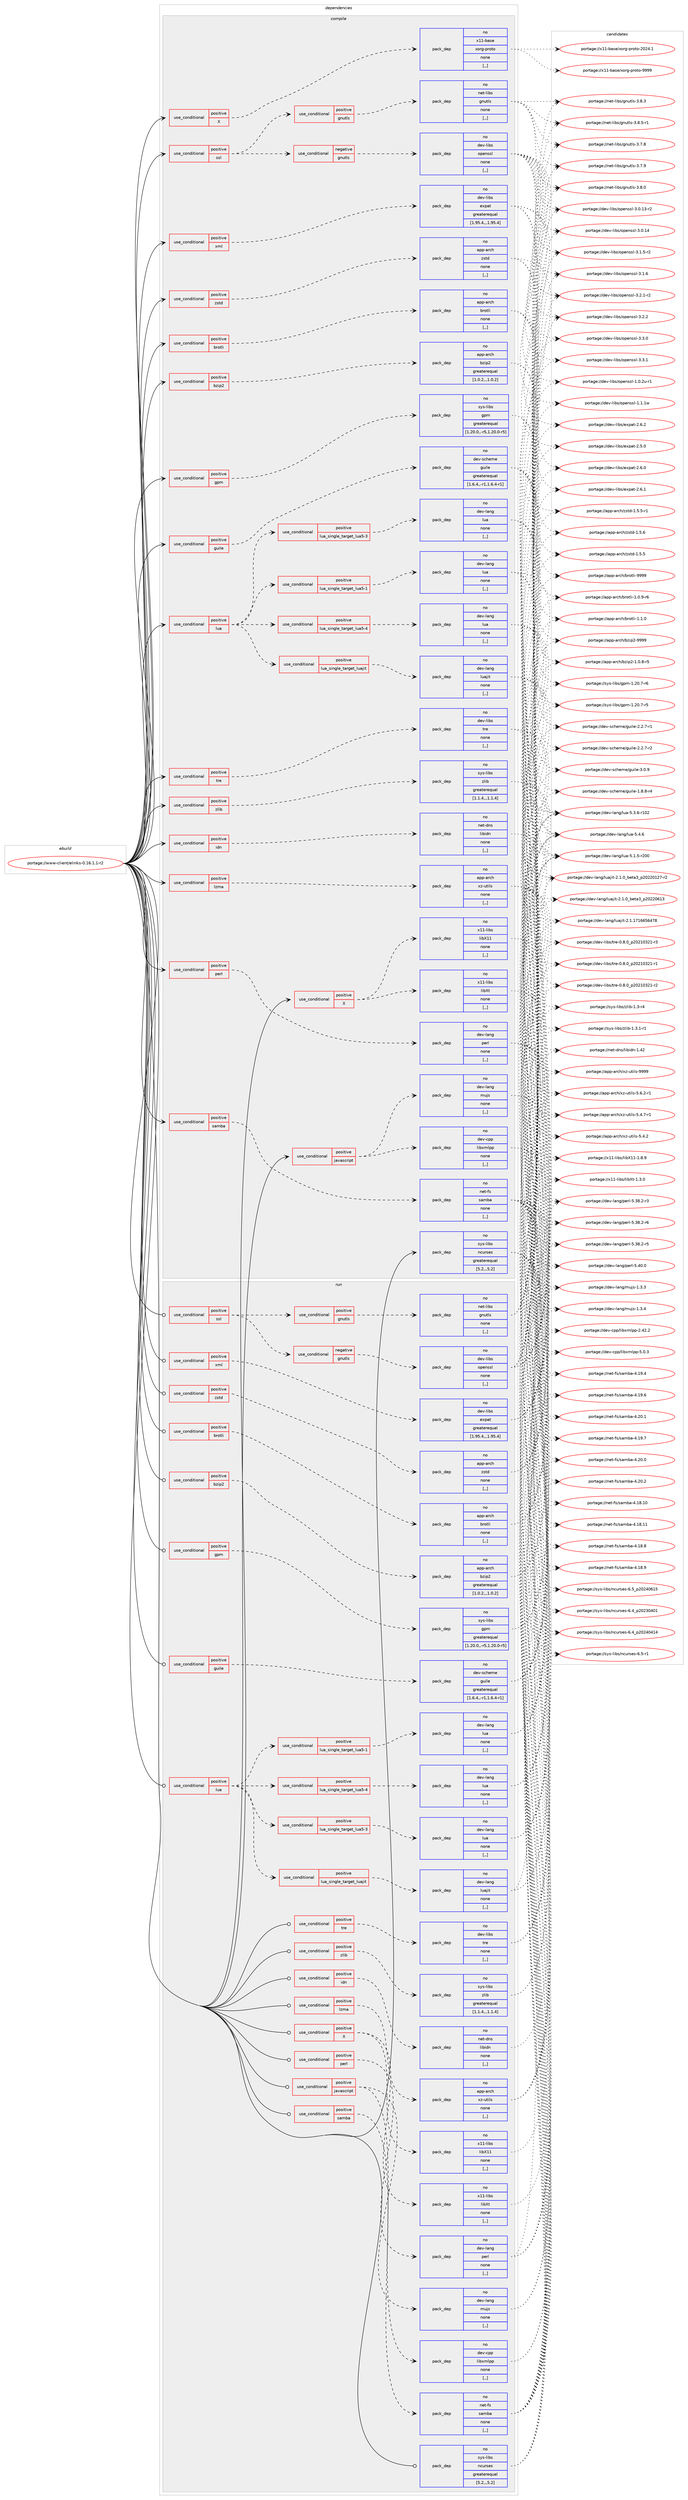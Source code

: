 digraph prolog {

# *************
# Graph options
# *************

newrank=true;
concentrate=true;
compound=true;
graph [rankdir=LR,fontname=Helvetica,fontsize=10,ranksep=1.5];#, ranksep=2.5, nodesep=0.2];
edge  [arrowhead=vee];
node  [fontname=Helvetica,fontsize=10];

# **********
# The ebuild
# **********

subgraph cluster_leftcol {
color=gray;
rank=same;
label=<<i>ebuild</i>>;
id [label="portage://www-client/elinks-0.16.1.1-r2", color=red, width=4, href="../www-client/elinks-0.16.1.1-r2.svg"];
}

# ****************
# The dependencies
# ****************

subgraph cluster_midcol {
color=gray;
label=<<i>dependencies</i>>;
subgraph cluster_compile {
fillcolor="#eeeeee";
style=filled;
label=<<i>compile</i>>;
subgraph cond116704 {
dependency438988 [label=<<TABLE BORDER="0" CELLBORDER="1" CELLSPACING="0" CELLPADDING="4"><TR><TD ROWSPAN="3" CELLPADDING="10">use_conditional</TD></TR><TR><TD>positive</TD></TR><TR><TD>X</TD></TR></TABLE>>, shape=none, color=red];
subgraph pack319022 {
dependency438989 [label=<<TABLE BORDER="0" CELLBORDER="1" CELLSPACING="0" CELLPADDING="4" WIDTH="220"><TR><TD ROWSPAN="6" CELLPADDING="30">pack_dep</TD></TR><TR><TD WIDTH="110">no</TD></TR><TR><TD>x11-base</TD></TR><TR><TD>xorg-proto</TD></TR><TR><TD>none</TD></TR><TR><TD>[,,]</TD></TR></TABLE>>, shape=none, color=blue];
}
dependency438988:e -> dependency438989:w [weight=20,style="dashed",arrowhead="vee"];
}
id:e -> dependency438988:w [weight=20,style="solid",arrowhead="vee"];
subgraph cond116705 {
dependency438990 [label=<<TABLE BORDER="0" CELLBORDER="1" CELLSPACING="0" CELLPADDING="4"><TR><TD ROWSPAN="3" CELLPADDING="10">use_conditional</TD></TR><TR><TD>positive</TD></TR><TR><TD>X</TD></TR></TABLE>>, shape=none, color=red];
subgraph pack319023 {
dependency438991 [label=<<TABLE BORDER="0" CELLBORDER="1" CELLSPACING="0" CELLPADDING="4" WIDTH="220"><TR><TD ROWSPAN="6" CELLPADDING="30">pack_dep</TD></TR><TR><TD WIDTH="110">no</TD></TR><TR><TD>x11-libs</TD></TR><TR><TD>libX11</TD></TR><TR><TD>none</TD></TR><TR><TD>[,,]</TD></TR></TABLE>>, shape=none, color=blue];
}
dependency438990:e -> dependency438991:w [weight=20,style="dashed",arrowhead="vee"];
subgraph pack319024 {
dependency438992 [label=<<TABLE BORDER="0" CELLBORDER="1" CELLSPACING="0" CELLPADDING="4" WIDTH="220"><TR><TD ROWSPAN="6" CELLPADDING="30">pack_dep</TD></TR><TR><TD WIDTH="110">no</TD></TR><TR><TD>x11-libs</TD></TR><TR><TD>libXt</TD></TR><TR><TD>none</TD></TR><TR><TD>[,,]</TD></TR></TABLE>>, shape=none, color=blue];
}
dependency438990:e -> dependency438992:w [weight=20,style="dashed",arrowhead="vee"];
}
id:e -> dependency438990:w [weight=20,style="solid",arrowhead="vee"];
subgraph cond116706 {
dependency438993 [label=<<TABLE BORDER="0" CELLBORDER="1" CELLSPACING="0" CELLPADDING="4"><TR><TD ROWSPAN="3" CELLPADDING="10">use_conditional</TD></TR><TR><TD>positive</TD></TR><TR><TD>brotli</TD></TR></TABLE>>, shape=none, color=red];
subgraph pack319025 {
dependency438994 [label=<<TABLE BORDER="0" CELLBORDER="1" CELLSPACING="0" CELLPADDING="4" WIDTH="220"><TR><TD ROWSPAN="6" CELLPADDING="30">pack_dep</TD></TR><TR><TD WIDTH="110">no</TD></TR><TR><TD>app-arch</TD></TR><TR><TD>brotli</TD></TR><TR><TD>none</TD></TR><TR><TD>[,,]</TD></TR></TABLE>>, shape=none, color=blue];
}
dependency438993:e -> dependency438994:w [weight=20,style="dashed",arrowhead="vee"];
}
id:e -> dependency438993:w [weight=20,style="solid",arrowhead="vee"];
subgraph cond116707 {
dependency438995 [label=<<TABLE BORDER="0" CELLBORDER="1" CELLSPACING="0" CELLPADDING="4"><TR><TD ROWSPAN="3" CELLPADDING="10">use_conditional</TD></TR><TR><TD>positive</TD></TR><TR><TD>bzip2</TD></TR></TABLE>>, shape=none, color=red];
subgraph pack319026 {
dependency438996 [label=<<TABLE BORDER="0" CELLBORDER="1" CELLSPACING="0" CELLPADDING="4" WIDTH="220"><TR><TD ROWSPAN="6" CELLPADDING="30">pack_dep</TD></TR><TR><TD WIDTH="110">no</TD></TR><TR><TD>app-arch</TD></TR><TR><TD>bzip2</TD></TR><TR><TD>greaterequal</TD></TR><TR><TD>[1.0.2,,,1.0.2]</TD></TR></TABLE>>, shape=none, color=blue];
}
dependency438995:e -> dependency438996:w [weight=20,style="dashed",arrowhead="vee"];
}
id:e -> dependency438995:w [weight=20,style="solid",arrowhead="vee"];
subgraph cond116708 {
dependency438997 [label=<<TABLE BORDER="0" CELLBORDER="1" CELLSPACING="0" CELLPADDING="4"><TR><TD ROWSPAN="3" CELLPADDING="10">use_conditional</TD></TR><TR><TD>positive</TD></TR><TR><TD>gpm</TD></TR></TABLE>>, shape=none, color=red];
subgraph pack319027 {
dependency438998 [label=<<TABLE BORDER="0" CELLBORDER="1" CELLSPACING="0" CELLPADDING="4" WIDTH="220"><TR><TD ROWSPAN="6" CELLPADDING="30">pack_dep</TD></TR><TR><TD WIDTH="110">no</TD></TR><TR><TD>sys-libs</TD></TR><TR><TD>gpm</TD></TR><TR><TD>greaterequal</TD></TR><TR><TD>[1.20.0,,-r5,1.20.0-r5]</TD></TR></TABLE>>, shape=none, color=blue];
}
dependency438997:e -> dependency438998:w [weight=20,style="dashed",arrowhead="vee"];
}
id:e -> dependency438997:w [weight=20,style="solid",arrowhead="vee"];
subgraph cond116709 {
dependency438999 [label=<<TABLE BORDER="0" CELLBORDER="1" CELLSPACING="0" CELLPADDING="4"><TR><TD ROWSPAN="3" CELLPADDING="10">use_conditional</TD></TR><TR><TD>positive</TD></TR><TR><TD>guile</TD></TR></TABLE>>, shape=none, color=red];
subgraph pack319028 {
dependency439000 [label=<<TABLE BORDER="0" CELLBORDER="1" CELLSPACING="0" CELLPADDING="4" WIDTH="220"><TR><TD ROWSPAN="6" CELLPADDING="30">pack_dep</TD></TR><TR><TD WIDTH="110">no</TD></TR><TR><TD>dev-scheme</TD></TR><TR><TD>guile</TD></TR><TR><TD>greaterequal</TD></TR><TR><TD>[1.6.4,,-r1,1.6.4-r1]</TD></TR></TABLE>>, shape=none, color=blue];
}
dependency438999:e -> dependency439000:w [weight=20,style="dashed",arrowhead="vee"];
}
id:e -> dependency438999:w [weight=20,style="solid",arrowhead="vee"];
subgraph cond116710 {
dependency439001 [label=<<TABLE BORDER="0" CELLBORDER="1" CELLSPACING="0" CELLPADDING="4"><TR><TD ROWSPAN="3" CELLPADDING="10">use_conditional</TD></TR><TR><TD>positive</TD></TR><TR><TD>idn</TD></TR></TABLE>>, shape=none, color=red];
subgraph pack319029 {
dependency439002 [label=<<TABLE BORDER="0" CELLBORDER="1" CELLSPACING="0" CELLPADDING="4" WIDTH="220"><TR><TD ROWSPAN="6" CELLPADDING="30">pack_dep</TD></TR><TR><TD WIDTH="110">no</TD></TR><TR><TD>net-dns</TD></TR><TR><TD>libidn</TD></TR><TR><TD>none</TD></TR><TR><TD>[,,]</TD></TR></TABLE>>, shape=none, color=blue];
}
dependency439001:e -> dependency439002:w [weight=20,style="dashed",arrowhead="vee"];
}
id:e -> dependency439001:w [weight=20,style="solid",arrowhead="vee"];
subgraph cond116711 {
dependency439003 [label=<<TABLE BORDER="0" CELLBORDER="1" CELLSPACING="0" CELLPADDING="4"><TR><TD ROWSPAN="3" CELLPADDING="10">use_conditional</TD></TR><TR><TD>positive</TD></TR><TR><TD>javascript</TD></TR></TABLE>>, shape=none, color=red];
subgraph pack319030 {
dependency439004 [label=<<TABLE BORDER="0" CELLBORDER="1" CELLSPACING="0" CELLPADDING="4" WIDTH="220"><TR><TD ROWSPAN="6" CELLPADDING="30">pack_dep</TD></TR><TR><TD WIDTH="110">no</TD></TR><TR><TD>dev-cpp</TD></TR><TR><TD>libxmlpp</TD></TR><TR><TD>none</TD></TR><TR><TD>[,,]</TD></TR></TABLE>>, shape=none, color=blue];
}
dependency439003:e -> dependency439004:w [weight=20,style="dashed",arrowhead="vee"];
subgraph pack319031 {
dependency439005 [label=<<TABLE BORDER="0" CELLBORDER="1" CELLSPACING="0" CELLPADDING="4" WIDTH="220"><TR><TD ROWSPAN="6" CELLPADDING="30">pack_dep</TD></TR><TR><TD WIDTH="110">no</TD></TR><TR><TD>dev-lang</TD></TR><TR><TD>mujs</TD></TR><TR><TD>none</TD></TR><TR><TD>[,,]</TD></TR></TABLE>>, shape=none, color=blue];
}
dependency439003:e -> dependency439005:w [weight=20,style="dashed",arrowhead="vee"];
}
id:e -> dependency439003:w [weight=20,style="solid",arrowhead="vee"];
subgraph cond116712 {
dependency439006 [label=<<TABLE BORDER="0" CELLBORDER="1" CELLSPACING="0" CELLPADDING="4"><TR><TD ROWSPAN="3" CELLPADDING="10">use_conditional</TD></TR><TR><TD>positive</TD></TR><TR><TD>lua</TD></TR></TABLE>>, shape=none, color=red];
subgraph cond116713 {
dependency439007 [label=<<TABLE BORDER="0" CELLBORDER="1" CELLSPACING="0" CELLPADDING="4"><TR><TD ROWSPAN="3" CELLPADDING="10">use_conditional</TD></TR><TR><TD>positive</TD></TR><TR><TD>lua_single_target_luajit</TD></TR></TABLE>>, shape=none, color=red];
subgraph pack319032 {
dependency439008 [label=<<TABLE BORDER="0" CELLBORDER="1" CELLSPACING="0" CELLPADDING="4" WIDTH="220"><TR><TD ROWSPAN="6" CELLPADDING="30">pack_dep</TD></TR><TR><TD WIDTH="110">no</TD></TR><TR><TD>dev-lang</TD></TR><TR><TD>luajit</TD></TR><TR><TD>none</TD></TR><TR><TD>[,,]</TD></TR></TABLE>>, shape=none, color=blue];
}
dependency439007:e -> dependency439008:w [weight=20,style="dashed",arrowhead="vee"];
}
dependency439006:e -> dependency439007:w [weight=20,style="dashed",arrowhead="vee"];
subgraph cond116714 {
dependency439009 [label=<<TABLE BORDER="0" CELLBORDER="1" CELLSPACING="0" CELLPADDING="4"><TR><TD ROWSPAN="3" CELLPADDING="10">use_conditional</TD></TR><TR><TD>positive</TD></TR><TR><TD>lua_single_target_lua5-1</TD></TR></TABLE>>, shape=none, color=red];
subgraph pack319033 {
dependency439010 [label=<<TABLE BORDER="0" CELLBORDER="1" CELLSPACING="0" CELLPADDING="4" WIDTH="220"><TR><TD ROWSPAN="6" CELLPADDING="30">pack_dep</TD></TR><TR><TD WIDTH="110">no</TD></TR><TR><TD>dev-lang</TD></TR><TR><TD>lua</TD></TR><TR><TD>none</TD></TR><TR><TD>[,,]</TD></TR></TABLE>>, shape=none, color=blue];
}
dependency439009:e -> dependency439010:w [weight=20,style="dashed",arrowhead="vee"];
}
dependency439006:e -> dependency439009:w [weight=20,style="dashed",arrowhead="vee"];
subgraph cond116715 {
dependency439011 [label=<<TABLE BORDER="0" CELLBORDER="1" CELLSPACING="0" CELLPADDING="4"><TR><TD ROWSPAN="3" CELLPADDING="10">use_conditional</TD></TR><TR><TD>positive</TD></TR><TR><TD>lua_single_target_lua5-3</TD></TR></TABLE>>, shape=none, color=red];
subgraph pack319034 {
dependency439012 [label=<<TABLE BORDER="0" CELLBORDER="1" CELLSPACING="0" CELLPADDING="4" WIDTH="220"><TR><TD ROWSPAN="6" CELLPADDING="30">pack_dep</TD></TR><TR><TD WIDTH="110">no</TD></TR><TR><TD>dev-lang</TD></TR><TR><TD>lua</TD></TR><TR><TD>none</TD></TR><TR><TD>[,,]</TD></TR></TABLE>>, shape=none, color=blue];
}
dependency439011:e -> dependency439012:w [weight=20,style="dashed",arrowhead="vee"];
}
dependency439006:e -> dependency439011:w [weight=20,style="dashed",arrowhead="vee"];
subgraph cond116716 {
dependency439013 [label=<<TABLE BORDER="0" CELLBORDER="1" CELLSPACING="0" CELLPADDING="4"><TR><TD ROWSPAN="3" CELLPADDING="10">use_conditional</TD></TR><TR><TD>positive</TD></TR><TR><TD>lua_single_target_lua5-4</TD></TR></TABLE>>, shape=none, color=red];
subgraph pack319035 {
dependency439014 [label=<<TABLE BORDER="0" CELLBORDER="1" CELLSPACING="0" CELLPADDING="4" WIDTH="220"><TR><TD ROWSPAN="6" CELLPADDING="30">pack_dep</TD></TR><TR><TD WIDTH="110">no</TD></TR><TR><TD>dev-lang</TD></TR><TR><TD>lua</TD></TR><TR><TD>none</TD></TR><TR><TD>[,,]</TD></TR></TABLE>>, shape=none, color=blue];
}
dependency439013:e -> dependency439014:w [weight=20,style="dashed",arrowhead="vee"];
}
dependency439006:e -> dependency439013:w [weight=20,style="dashed",arrowhead="vee"];
}
id:e -> dependency439006:w [weight=20,style="solid",arrowhead="vee"];
subgraph cond116717 {
dependency439015 [label=<<TABLE BORDER="0" CELLBORDER="1" CELLSPACING="0" CELLPADDING="4"><TR><TD ROWSPAN="3" CELLPADDING="10">use_conditional</TD></TR><TR><TD>positive</TD></TR><TR><TD>lzma</TD></TR></TABLE>>, shape=none, color=red];
subgraph pack319036 {
dependency439016 [label=<<TABLE BORDER="0" CELLBORDER="1" CELLSPACING="0" CELLPADDING="4" WIDTH="220"><TR><TD ROWSPAN="6" CELLPADDING="30">pack_dep</TD></TR><TR><TD WIDTH="110">no</TD></TR><TR><TD>app-arch</TD></TR><TR><TD>xz-utils</TD></TR><TR><TD>none</TD></TR><TR><TD>[,,]</TD></TR></TABLE>>, shape=none, color=blue];
}
dependency439015:e -> dependency439016:w [weight=20,style="dashed",arrowhead="vee"];
}
id:e -> dependency439015:w [weight=20,style="solid",arrowhead="vee"];
subgraph cond116718 {
dependency439017 [label=<<TABLE BORDER="0" CELLBORDER="1" CELLSPACING="0" CELLPADDING="4"><TR><TD ROWSPAN="3" CELLPADDING="10">use_conditional</TD></TR><TR><TD>positive</TD></TR><TR><TD>perl</TD></TR></TABLE>>, shape=none, color=red];
subgraph pack319037 {
dependency439018 [label=<<TABLE BORDER="0" CELLBORDER="1" CELLSPACING="0" CELLPADDING="4" WIDTH="220"><TR><TD ROWSPAN="6" CELLPADDING="30">pack_dep</TD></TR><TR><TD WIDTH="110">no</TD></TR><TR><TD>dev-lang</TD></TR><TR><TD>perl</TD></TR><TR><TD>none</TD></TR><TR><TD>[,,]</TD></TR></TABLE>>, shape=none, color=blue];
}
dependency439017:e -> dependency439018:w [weight=20,style="dashed",arrowhead="vee"];
}
id:e -> dependency439017:w [weight=20,style="solid",arrowhead="vee"];
subgraph cond116719 {
dependency439019 [label=<<TABLE BORDER="0" CELLBORDER="1" CELLSPACING="0" CELLPADDING="4"><TR><TD ROWSPAN="3" CELLPADDING="10">use_conditional</TD></TR><TR><TD>positive</TD></TR><TR><TD>samba</TD></TR></TABLE>>, shape=none, color=red];
subgraph pack319038 {
dependency439020 [label=<<TABLE BORDER="0" CELLBORDER="1" CELLSPACING="0" CELLPADDING="4" WIDTH="220"><TR><TD ROWSPAN="6" CELLPADDING="30">pack_dep</TD></TR><TR><TD WIDTH="110">no</TD></TR><TR><TD>net-fs</TD></TR><TR><TD>samba</TD></TR><TR><TD>none</TD></TR><TR><TD>[,,]</TD></TR></TABLE>>, shape=none, color=blue];
}
dependency439019:e -> dependency439020:w [weight=20,style="dashed",arrowhead="vee"];
}
id:e -> dependency439019:w [weight=20,style="solid",arrowhead="vee"];
subgraph cond116720 {
dependency439021 [label=<<TABLE BORDER="0" CELLBORDER="1" CELLSPACING="0" CELLPADDING="4"><TR><TD ROWSPAN="3" CELLPADDING="10">use_conditional</TD></TR><TR><TD>positive</TD></TR><TR><TD>ssl</TD></TR></TABLE>>, shape=none, color=red];
subgraph cond116721 {
dependency439022 [label=<<TABLE BORDER="0" CELLBORDER="1" CELLSPACING="0" CELLPADDING="4"><TR><TD ROWSPAN="3" CELLPADDING="10">use_conditional</TD></TR><TR><TD>negative</TD></TR><TR><TD>gnutls</TD></TR></TABLE>>, shape=none, color=red];
subgraph pack319039 {
dependency439023 [label=<<TABLE BORDER="0" CELLBORDER="1" CELLSPACING="0" CELLPADDING="4" WIDTH="220"><TR><TD ROWSPAN="6" CELLPADDING="30">pack_dep</TD></TR><TR><TD WIDTH="110">no</TD></TR><TR><TD>dev-libs</TD></TR><TR><TD>openssl</TD></TR><TR><TD>none</TD></TR><TR><TD>[,,]</TD></TR></TABLE>>, shape=none, color=blue];
}
dependency439022:e -> dependency439023:w [weight=20,style="dashed",arrowhead="vee"];
}
dependency439021:e -> dependency439022:w [weight=20,style="dashed",arrowhead="vee"];
subgraph cond116722 {
dependency439024 [label=<<TABLE BORDER="0" CELLBORDER="1" CELLSPACING="0" CELLPADDING="4"><TR><TD ROWSPAN="3" CELLPADDING="10">use_conditional</TD></TR><TR><TD>positive</TD></TR><TR><TD>gnutls</TD></TR></TABLE>>, shape=none, color=red];
subgraph pack319040 {
dependency439025 [label=<<TABLE BORDER="0" CELLBORDER="1" CELLSPACING="0" CELLPADDING="4" WIDTH="220"><TR><TD ROWSPAN="6" CELLPADDING="30">pack_dep</TD></TR><TR><TD WIDTH="110">no</TD></TR><TR><TD>net-libs</TD></TR><TR><TD>gnutls</TD></TR><TR><TD>none</TD></TR><TR><TD>[,,]</TD></TR></TABLE>>, shape=none, color=blue];
}
dependency439024:e -> dependency439025:w [weight=20,style="dashed",arrowhead="vee"];
}
dependency439021:e -> dependency439024:w [weight=20,style="dashed",arrowhead="vee"];
}
id:e -> dependency439021:w [weight=20,style="solid",arrowhead="vee"];
subgraph cond116723 {
dependency439026 [label=<<TABLE BORDER="0" CELLBORDER="1" CELLSPACING="0" CELLPADDING="4"><TR><TD ROWSPAN="3" CELLPADDING="10">use_conditional</TD></TR><TR><TD>positive</TD></TR><TR><TD>tre</TD></TR></TABLE>>, shape=none, color=red];
subgraph pack319041 {
dependency439027 [label=<<TABLE BORDER="0" CELLBORDER="1" CELLSPACING="0" CELLPADDING="4" WIDTH="220"><TR><TD ROWSPAN="6" CELLPADDING="30">pack_dep</TD></TR><TR><TD WIDTH="110">no</TD></TR><TR><TD>dev-libs</TD></TR><TR><TD>tre</TD></TR><TR><TD>none</TD></TR><TR><TD>[,,]</TD></TR></TABLE>>, shape=none, color=blue];
}
dependency439026:e -> dependency439027:w [weight=20,style="dashed",arrowhead="vee"];
}
id:e -> dependency439026:w [weight=20,style="solid",arrowhead="vee"];
subgraph cond116724 {
dependency439028 [label=<<TABLE BORDER="0" CELLBORDER="1" CELLSPACING="0" CELLPADDING="4"><TR><TD ROWSPAN="3" CELLPADDING="10">use_conditional</TD></TR><TR><TD>positive</TD></TR><TR><TD>xml</TD></TR></TABLE>>, shape=none, color=red];
subgraph pack319042 {
dependency439029 [label=<<TABLE BORDER="0" CELLBORDER="1" CELLSPACING="0" CELLPADDING="4" WIDTH="220"><TR><TD ROWSPAN="6" CELLPADDING="30">pack_dep</TD></TR><TR><TD WIDTH="110">no</TD></TR><TR><TD>dev-libs</TD></TR><TR><TD>expat</TD></TR><TR><TD>greaterequal</TD></TR><TR><TD>[1.95.4,,,1.95.4]</TD></TR></TABLE>>, shape=none, color=blue];
}
dependency439028:e -> dependency439029:w [weight=20,style="dashed",arrowhead="vee"];
}
id:e -> dependency439028:w [weight=20,style="solid",arrowhead="vee"];
subgraph cond116725 {
dependency439030 [label=<<TABLE BORDER="0" CELLBORDER="1" CELLSPACING="0" CELLPADDING="4"><TR><TD ROWSPAN="3" CELLPADDING="10">use_conditional</TD></TR><TR><TD>positive</TD></TR><TR><TD>zlib</TD></TR></TABLE>>, shape=none, color=red];
subgraph pack319043 {
dependency439031 [label=<<TABLE BORDER="0" CELLBORDER="1" CELLSPACING="0" CELLPADDING="4" WIDTH="220"><TR><TD ROWSPAN="6" CELLPADDING="30">pack_dep</TD></TR><TR><TD WIDTH="110">no</TD></TR><TR><TD>sys-libs</TD></TR><TR><TD>zlib</TD></TR><TR><TD>greaterequal</TD></TR><TR><TD>[1.1.4,,,1.1.4]</TD></TR></TABLE>>, shape=none, color=blue];
}
dependency439030:e -> dependency439031:w [weight=20,style="dashed",arrowhead="vee"];
}
id:e -> dependency439030:w [weight=20,style="solid",arrowhead="vee"];
subgraph cond116726 {
dependency439032 [label=<<TABLE BORDER="0" CELLBORDER="1" CELLSPACING="0" CELLPADDING="4"><TR><TD ROWSPAN="3" CELLPADDING="10">use_conditional</TD></TR><TR><TD>positive</TD></TR><TR><TD>zstd</TD></TR></TABLE>>, shape=none, color=red];
subgraph pack319044 {
dependency439033 [label=<<TABLE BORDER="0" CELLBORDER="1" CELLSPACING="0" CELLPADDING="4" WIDTH="220"><TR><TD ROWSPAN="6" CELLPADDING="30">pack_dep</TD></TR><TR><TD WIDTH="110">no</TD></TR><TR><TD>app-arch</TD></TR><TR><TD>zstd</TD></TR><TR><TD>none</TD></TR><TR><TD>[,,]</TD></TR></TABLE>>, shape=none, color=blue];
}
dependency439032:e -> dependency439033:w [weight=20,style="dashed",arrowhead="vee"];
}
id:e -> dependency439032:w [weight=20,style="solid",arrowhead="vee"];
subgraph pack319045 {
dependency439034 [label=<<TABLE BORDER="0" CELLBORDER="1" CELLSPACING="0" CELLPADDING="4" WIDTH="220"><TR><TD ROWSPAN="6" CELLPADDING="30">pack_dep</TD></TR><TR><TD WIDTH="110">no</TD></TR><TR><TD>sys-libs</TD></TR><TR><TD>ncurses</TD></TR><TR><TD>greaterequal</TD></TR><TR><TD>[5.2,,,5.2]</TD></TR></TABLE>>, shape=none, color=blue];
}
id:e -> dependency439034:w [weight=20,style="solid",arrowhead="vee"];
}
subgraph cluster_compileandrun {
fillcolor="#eeeeee";
style=filled;
label=<<i>compile and run</i>>;
}
subgraph cluster_run {
fillcolor="#eeeeee";
style=filled;
label=<<i>run</i>>;
subgraph cond116727 {
dependency439035 [label=<<TABLE BORDER="0" CELLBORDER="1" CELLSPACING="0" CELLPADDING="4"><TR><TD ROWSPAN="3" CELLPADDING="10">use_conditional</TD></TR><TR><TD>positive</TD></TR><TR><TD>X</TD></TR></TABLE>>, shape=none, color=red];
subgraph pack319046 {
dependency439036 [label=<<TABLE BORDER="0" CELLBORDER="1" CELLSPACING="0" CELLPADDING="4" WIDTH="220"><TR><TD ROWSPAN="6" CELLPADDING="30">pack_dep</TD></TR><TR><TD WIDTH="110">no</TD></TR><TR><TD>x11-libs</TD></TR><TR><TD>libX11</TD></TR><TR><TD>none</TD></TR><TR><TD>[,,]</TD></TR></TABLE>>, shape=none, color=blue];
}
dependency439035:e -> dependency439036:w [weight=20,style="dashed",arrowhead="vee"];
subgraph pack319047 {
dependency439037 [label=<<TABLE BORDER="0" CELLBORDER="1" CELLSPACING="0" CELLPADDING="4" WIDTH="220"><TR><TD ROWSPAN="6" CELLPADDING="30">pack_dep</TD></TR><TR><TD WIDTH="110">no</TD></TR><TR><TD>x11-libs</TD></TR><TR><TD>libXt</TD></TR><TR><TD>none</TD></TR><TR><TD>[,,]</TD></TR></TABLE>>, shape=none, color=blue];
}
dependency439035:e -> dependency439037:w [weight=20,style="dashed",arrowhead="vee"];
}
id:e -> dependency439035:w [weight=20,style="solid",arrowhead="odot"];
subgraph cond116728 {
dependency439038 [label=<<TABLE BORDER="0" CELLBORDER="1" CELLSPACING="0" CELLPADDING="4"><TR><TD ROWSPAN="3" CELLPADDING="10">use_conditional</TD></TR><TR><TD>positive</TD></TR><TR><TD>brotli</TD></TR></TABLE>>, shape=none, color=red];
subgraph pack319048 {
dependency439039 [label=<<TABLE BORDER="0" CELLBORDER="1" CELLSPACING="0" CELLPADDING="4" WIDTH="220"><TR><TD ROWSPAN="6" CELLPADDING="30">pack_dep</TD></TR><TR><TD WIDTH="110">no</TD></TR><TR><TD>app-arch</TD></TR><TR><TD>brotli</TD></TR><TR><TD>none</TD></TR><TR><TD>[,,]</TD></TR></TABLE>>, shape=none, color=blue];
}
dependency439038:e -> dependency439039:w [weight=20,style="dashed",arrowhead="vee"];
}
id:e -> dependency439038:w [weight=20,style="solid",arrowhead="odot"];
subgraph cond116729 {
dependency439040 [label=<<TABLE BORDER="0" CELLBORDER="1" CELLSPACING="0" CELLPADDING="4"><TR><TD ROWSPAN="3" CELLPADDING="10">use_conditional</TD></TR><TR><TD>positive</TD></TR><TR><TD>bzip2</TD></TR></TABLE>>, shape=none, color=red];
subgraph pack319049 {
dependency439041 [label=<<TABLE BORDER="0" CELLBORDER="1" CELLSPACING="0" CELLPADDING="4" WIDTH="220"><TR><TD ROWSPAN="6" CELLPADDING="30">pack_dep</TD></TR><TR><TD WIDTH="110">no</TD></TR><TR><TD>app-arch</TD></TR><TR><TD>bzip2</TD></TR><TR><TD>greaterequal</TD></TR><TR><TD>[1.0.2,,,1.0.2]</TD></TR></TABLE>>, shape=none, color=blue];
}
dependency439040:e -> dependency439041:w [weight=20,style="dashed",arrowhead="vee"];
}
id:e -> dependency439040:w [weight=20,style="solid",arrowhead="odot"];
subgraph cond116730 {
dependency439042 [label=<<TABLE BORDER="0" CELLBORDER="1" CELLSPACING="0" CELLPADDING="4"><TR><TD ROWSPAN="3" CELLPADDING="10">use_conditional</TD></TR><TR><TD>positive</TD></TR><TR><TD>gpm</TD></TR></TABLE>>, shape=none, color=red];
subgraph pack319050 {
dependency439043 [label=<<TABLE BORDER="0" CELLBORDER="1" CELLSPACING="0" CELLPADDING="4" WIDTH="220"><TR><TD ROWSPAN="6" CELLPADDING="30">pack_dep</TD></TR><TR><TD WIDTH="110">no</TD></TR><TR><TD>sys-libs</TD></TR><TR><TD>gpm</TD></TR><TR><TD>greaterequal</TD></TR><TR><TD>[1.20.0,,-r5,1.20.0-r5]</TD></TR></TABLE>>, shape=none, color=blue];
}
dependency439042:e -> dependency439043:w [weight=20,style="dashed",arrowhead="vee"];
}
id:e -> dependency439042:w [weight=20,style="solid",arrowhead="odot"];
subgraph cond116731 {
dependency439044 [label=<<TABLE BORDER="0" CELLBORDER="1" CELLSPACING="0" CELLPADDING="4"><TR><TD ROWSPAN="3" CELLPADDING="10">use_conditional</TD></TR><TR><TD>positive</TD></TR><TR><TD>guile</TD></TR></TABLE>>, shape=none, color=red];
subgraph pack319051 {
dependency439045 [label=<<TABLE BORDER="0" CELLBORDER="1" CELLSPACING="0" CELLPADDING="4" WIDTH="220"><TR><TD ROWSPAN="6" CELLPADDING="30">pack_dep</TD></TR><TR><TD WIDTH="110">no</TD></TR><TR><TD>dev-scheme</TD></TR><TR><TD>guile</TD></TR><TR><TD>greaterequal</TD></TR><TR><TD>[1.6.4,,-r1,1.6.4-r1]</TD></TR></TABLE>>, shape=none, color=blue];
}
dependency439044:e -> dependency439045:w [weight=20,style="dashed",arrowhead="vee"];
}
id:e -> dependency439044:w [weight=20,style="solid",arrowhead="odot"];
subgraph cond116732 {
dependency439046 [label=<<TABLE BORDER="0" CELLBORDER="1" CELLSPACING="0" CELLPADDING="4"><TR><TD ROWSPAN="3" CELLPADDING="10">use_conditional</TD></TR><TR><TD>positive</TD></TR><TR><TD>idn</TD></TR></TABLE>>, shape=none, color=red];
subgraph pack319052 {
dependency439047 [label=<<TABLE BORDER="0" CELLBORDER="1" CELLSPACING="0" CELLPADDING="4" WIDTH="220"><TR><TD ROWSPAN="6" CELLPADDING="30">pack_dep</TD></TR><TR><TD WIDTH="110">no</TD></TR><TR><TD>net-dns</TD></TR><TR><TD>libidn</TD></TR><TR><TD>none</TD></TR><TR><TD>[,,]</TD></TR></TABLE>>, shape=none, color=blue];
}
dependency439046:e -> dependency439047:w [weight=20,style="dashed",arrowhead="vee"];
}
id:e -> dependency439046:w [weight=20,style="solid",arrowhead="odot"];
subgraph cond116733 {
dependency439048 [label=<<TABLE BORDER="0" CELLBORDER="1" CELLSPACING="0" CELLPADDING="4"><TR><TD ROWSPAN="3" CELLPADDING="10">use_conditional</TD></TR><TR><TD>positive</TD></TR><TR><TD>javascript</TD></TR></TABLE>>, shape=none, color=red];
subgraph pack319053 {
dependency439049 [label=<<TABLE BORDER="0" CELLBORDER="1" CELLSPACING="0" CELLPADDING="4" WIDTH="220"><TR><TD ROWSPAN="6" CELLPADDING="30">pack_dep</TD></TR><TR><TD WIDTH="110">no</TD></TR><TR><TD>dev-cpp</TD></TR><TR><TD>libxmlpp</TD></TR><TR><TD>none</TD></TR><TR><TD>[,,]</TD></TR></TABLE>>, shape=none, color=blue];
}
dependency439048:e -> dependency439049:w [weight=20,style="dashed",arrowhead="vee"];
subgraph pack319054 {
dependency439050 [label=<<TABLE BORDER="0" CELLBORDER="1" CELLSPACING="0" CELLPADDING="4" WIDTH="220"><TR><TD ROWSPAN="6" CELLPADDING="30">pack_dep</TD></TR><TR><TD WIDTH="110">no</TD></TR><TR><TD>dev-lang</TD></TR><TR><TD>mujs</TD></TR><TR><TD>none</TD></TR><TR><TD>[,,]</TD></TR></TABLE>>, shape=none, color=blue];
}
dependency439048:e -> dependency439050:w [weight=20,style="dashed",arrowhead="vee"];
}
id:e -> dependency439048:w [weight=20,style="solid",arrowhead="odot"];
subgraph cond116734 {
dependency439051 [label=<<TABLE BORDER="0" CELLBORDER="1" CELLSPACING="0" CELLPADDING="4"><TR><TD ROWSPAN="3" CELLPADDING="10">use_conditional</TD></TR><TR><TD>positive</TD></TR><TR><TD>lua</TD></TR></TABLE>>, shape=none, color=red];
subgraph cond116735 {
dependency439052 [label=<<TABLE BORDER="0" CELLBORDER="1" CELLSPACING="0" CELLPADDING="4"><TR><TD ROWSPAN="3" CELLPADDING="10">use_conditional</TD></TR><TR><TD>positive</TD></TR><TR><TD>lua_single_target_luajit</TD></TR></TABLE>>, shape=none, color=red];
subgraph pack319055 {
dependency439053 [label=<<TABLE BORDER="0" CELLBORDER="1" CELLSPACING="0" CELLPADDING="4" WIDTH="220"><TR><TD ROWSPAN="6" CELLPADDING="30">pack_dep</TD></TR><TR><TD WIDTH="110">no</TD></TR><TR><TD>dev-lang</TD></TR><TR><TD>luajit</TD></TR><TR><TD>none</TD></TR><TR><TD>[,,]</TD></TR></TABLE>>, shape=none, color=blue];
}
dependency439052:e -> dependency439053:w [weight=20,style="dashed",arrowhead="vee"];
}
dependency439051:e -> dependency439052:w [weight=20,style="dashed",arrowhead="vee"];
subgraph cond116736 {
dependency439054 [label=<<TABLE BORDER="0" CELLBORDER="1" CELLSPACING="0" CELLPADDING="4"><TR><TD ROWSPAN="3" CELLPADDING="10">use_conditional</TD></TR><TR><TD>positive</TD></TR><TR><TD>lua_single_target_lua5-1</TD></TR></TABLE>>, shape=none, color=red];
subgraph pack319056 {
dependency439055 [label=<<TABLE BORDER="0" CELLBORDER="1" CELLSPACING="0" CELLPADDING="4" WIDTH="220"><TR><TD ROWSPAN="6" CELLPADDING="30">pack_dep</TD></TR><TR><TD WIDTH="110">no</TD></TR><TR><TD>dev-lang</TD></TR><TR><TD>lua</TD></TR><TR><TD>none</TD></TR><TR><TD>[,,]</TD></TR></TABLE>>, shape=none, color=blue];
}
dependency439054:e -> dependency439055:w [weight=20,style="dashed",arrowhead="vee"];
}
dependency439051:e -> dependency439054:w [weight=20,style="dashed",arrowhead="vee"];
subgraph cond116737 {
dependency439056 [label=<<TABLE BORDER="0" CELLBORDER="1" CELLSPACING="0" CELLPADDING="4"><TR><TD ROWSPAN="3" CELLPADDING="10">use_conditional</TD></TR><TR><TD>positive</TD></TR><TR><TD>lua_single_target_lua5-3</TD></TR></TABLE>>, shape=none, color=red];
subgraph pack319057 {
dependency439057 [label=<<TABLE BORDER="0" CELLBORDER="1" CELLSPACING="0" CELLPADDING="4" WIDTH="220"><TR><TD ROWSPAN="6" CELLPADDING="30">pack_dep</TD></TR><TR><TD WIDTH="110">no</TD></TR><TR><TD>dev-lang</TD></TR><TR><TD>lua</TD></TR><TR><TD>none</TD></TR><TR><TD>[,,]</TD></TR></TABLE>>, shape=none, color=blue];
}
dependency439056:e -> dependency439057:w [weight=20,style="dashed",arrowhead="vee"];
}
dependency439051:e -> dependency439056:w [weight=20,style="dashed",arrowhead="vee"];
subgraph cond116738 {
dependency439058 [label=<<TABLE BORDER="0" CELLBORDER="1" CELLSPACING="0" CELLPADDING="4"><TR><TD ROWSPAN="3" CELLPADDING="10">use_conditional</TD></TR><TR><TD>positive</TD></TR><TR><TD>lua_single_target_lua5-4</TD></TR></TABLE>>, shape=none, color=red];
subgraph pack319058 {
dependency439059 [label=<<TABLE BORDER="0" CELLBORDER="1" CELLSPACING="0" CELLPADDING="4" WIDTH="220"><TR><TD ROWSPAN="6" CELLPADDING="30">pack_dep</TD></TR><TR><TD WIDTH="110">no</TD></TR><TR><TD>dev-lang</TD></TR><TR><TD>lua</TD></TR><TR><TD>none</TD></TR><TR><TD>[,,]</TD></TR></TABLE>>, shape=none, color=blue];
}
dependency439058:e -> dependency439059:w [weight=20,style="dashed",arrowhead="vee"];
}
dependency439051:e -> dependency439058:w [weight=20,style="dashed",arrowhead="vee"];
}
id:e -> dependency439051:w [weight=20,style="solid",arrowhead="odot"];
subgraph cond116739 {
dependency439060 [label=<<TABLE BORDER="0" CELLBORDER="1" CELLSPACING="0" CELLPADDING="4"><TR><TD ROWSPAN="3" CELLPADDING="10">use_conditional</TD></TR><TR><TD>positive</TD></TR><TR><TD>lzma</TD></TR></TABLE>>, shape=none, color=red];
subgraph pack319059 {
dependency439061 [label=<<TABLE BORDER="0" CELLBORDER="1" CELLSPACING="0" CELLPADDING="4" WIDTH="220"><TR><TD ROWSPAN="6" CELLPADDING="30">pack_dep</TD></TR><TR><TD WIDTH="110">no</TD></TR><TR><TD>app-arch</TD></TR><TR><TD>xz-utils</TD></TR><TR><TD>none</TD></TR><TR><TD>[,,]</TD></TR></TABLE>>, shape=none, color=blue];
}
dependency439060:e -> dependency439061:w [weight=20,style="dashed",arrowhead="vee"];
}
id:e -> dependency439060:w [weight=20,style="solid",arrowhead="odot"];
subgraph cond116740 {
dependency439062 [label=<<TABLE BORDER="0" CELLBORDER="1" CELLSPACING="0" CELLPADDING="4"><TR><TD ROWSPAN="3" CELLPADDING="10">use_conditional</TD></TR><TR><TD>positive</TD></TR><TR><TD>perl</TD></TR></TABLE>>, shape=none, color=red];
subgraph pack319060 {
dependency439063 [label=<<TABLE BORDER="0" CELLBORDER="1" CELLSPACING="0" CELLPADDING="4" WIDTH="220"><TR><TD ROWSPAN="6" CELLPADDING="30">pack_dep</TD></TR><TR><TD WIDTH="110">no</TD></TR><TR><TD>dev-lang</TD></TR><TR><TD>perl</TD></TR><TR><TD>none</TD></TR><TR><TD>[,,]</TD></TR></TABLE>>, shape=none, color=blue];
}
dependency439062:e -> dependency439063:w [weight=20,style="dashed",arrowhead="vee"];
}
id:e -> dependency439062:w [weight=20,style="solid",arrowhead="odot"];
subgraph cond116741 {
dependency439064 [label=<<TABLE BORDER="0" CELLBORDER="1" CELLSPACING="0" CELLPADDING="4"><TR><TD ROWSPAN="3" CELLPADDING="10">use_conditional</TD></TR><TR><TD>positive</TD></TR><TR><TD>samba</TD></TR></TABLE>>, shape=none, color=red];
subgraph pack319061 {
dependency439065 [label=<<TABLE BORDER="0" CELLBORDER="1" CELLSPACING="0" CELLPADDING="4" WIDTH="220"><TR><TD ROWSPAN="6" CELLPADDING="30">pack_dep</TD></TR><TR><TD WIDTH="110">no</TD></TR><TR><TD>net-fs</TD></TR><TR><TD>samba</TD></TR><TR><TD>none</TD></TR><TR><TD>[,,]</TD></TR></TABLE>>, shape=none, color=blue];
}
dependency439064:e -> dependency439065:w [weight=20,style="dashed",arrowhead="vee"];
}
id:e -> dependency439064:w [weight=20,style="solid",arrowhead="odot"];
subgraph cond116742 {
dependency439066 [label=<<TABLE BORDER="0" CELLBORDER="1" CELLSPACING="0" CELLPADDING="4"><TR><TD ROWSPAN="3" CELLPADDING="10">use_conditional</TD></TR><TR><TD>positive</TD></TR><TR><TD>ssl</TD></TR></TABLE>>, shape=none, color=red];
subgraph cond116743 {
dependency439067 [label=<<TABLE BORDER="0" CELLBORDER="1" CELLSPACING="0" CELLPADDING="4"><TR><TD ROWSPAN="3" CELLPADDING="10">use_conditional</TD></TR><TR><TD>negative</TD></TR><TR><TD>gnutls</TD></TR></TABLE>>, shape=none, color=red];
subgraph pack319062 {
dependency439068 [label=<<TABLE BORDER="0" CELLBORDER="1" CELLSPACING="0" CELLPADDING="4" WIDTH="220"><TR><TD ROWSPAN="6" CELLPADDING="30">pack_dep</TD></TR><TR><TD WIDTH="110">no</TD></TR><TR><TD>dev-libs</TD></TR><TR><TD>openssl</TD></TR><TR><TD>none</TD></TR><TR><TD>[,,]</TD></TR></TABLE>>, shape=none, color=blue];
}
dependency439067:e -> dependency439068:w [weight=20,style="dashed",arrowhead="vee"];
}
dependency439066:e -> dependency439067:w [weight=20,style="dashed",arrowhead="vee"];
subgraph cond116744 {
dependency439069 [label=<<TABLE BORDER="0" CELLBORDER="1" CELLSPACING="0" CELLPADDING="4"><TR><TD ROWSPAN="3" CELLPADDING="10">use_conditional</TD></TR><TR><TD>positive</TD></TR><TR><TD>gnutls</TD></TR></TABLE>>, shape=none, color=red];
subgraph pack319063 {
dependency439070 [label=<<TABLE BORDER="0" CELLBORDER="1" CELLSPACING="0" CELLPADDING="4" WIDTH="220"><TR><TD ROWSPAN="6" CELLPADDING="30">pack_dep</TD></TR><TR><TD WIDTH="110">no</TD></TR><TR><TD>net-libs</TD></TR><TR><TD>gnutls</TD></TR><TR><TD>none</TD></TR><TR><TD>[,,]</TD></TR></TABLE>>, shape=none, color=blue];
}
dependency439069:e -> dependency439070:w [weight=20,style="dashed",arrowhead="vee"];
}
dependency439066:e -> dependency439069:w [weight=20,style="dashed",arrowhead="vee"];
}
id:e -> dependency439066:w [weight=20,style="solid",arrowhead="odot"];
subgraph cond116745 {
dependency439071 [label=<<TABLE BORDER="0" CELLBORDER="1" CELLSPACING="0" CELLPADDING="4"><TR><TD ROWSPAN="3" CELLPADDING="10">use_conditional</TD></TR><TR><TD>positive</TD></TR><TR><TD>tre</TD></TR></TABLE>>, shape=none, color=red];
subgraph pack319064 {
dependency439072 [label=<<TABLE BORDER="0" CELLBORDER="1" CELLSPACING="0" CELLPADDING="4" WIDTH="220"><TR><TD ROWSPAN="6" CELLPADDING="30">pack_dep</TD></TR><TR><TD WIDTH="110">no</TD></TR><TR><TD>dev-libs</TD></TR><TR><TD>tre</TD></TR><TR><TD>none</TD></TR><TR><TD>[,,]</TD></TR></TABLE>>, shape=none, color=blue];
}
dependency439071:e -> dependency439072:w [weight=20,style="dashed",arrowhead="vee"];
}
id:e -> dependency439071:w [weight=20,style="solid",arrowhead="odot"];
subgraph cond116746 {
dependency439073 [label=<<TABLE BORDER="0" CELLBORDER="1" CELLSPACING="0" CELLPADDING="4"><TR><TD ROWSPAN="3" CELLPADDING="10">use_conditional</TD></TR><TR><TD>positive</TD></TR><TR><TD>xml</TD></TR></TABLE>>, shape=none, color=red];
subgraph pack319065 {
dependency439074 [label=<<TABLE BORDER="0" CELLBORDER="1" CELLSPACING="0" CELLPADDING="4" WIDTH="220"><TR><TD ROWSPAN="6" CELLPADDING="30">pack_dep</TD></TR><TR><TD WIDTH="110">no</TD></TR><TR><TD>dev-libs</TD></TR><TR><TD>expat</TD></TR><TR><TD>greaterequal</TD></TR><TR><TD>[1.95.4,,,1.95.4]</TD></TR></TABLE>>, shape=none, color=blue];
}
dependency439073:e -> dependency439074:w [weight=20,style="dashed",arrowhead="vee"];
}
id:e -> dependency439073:w [weight=20,style="solid",arrowhead="odot"];
subgraph cond116747 {
dependency439075 [label=<<TABLE BORDER="0" CELLBORDER="1" CELLSPACING="0" CELLPADDING="4"><TR><TD ROWSPAN="3" CELLPADDING="10">use_conditional</TD></TR><TR><TD>positive</TD></TR><TR><TD>zlib</TD></TR></TABLE>>, shape=none, color=red];
subgraph pack319066 {
dependency439076 [label=<<TABLE BORDER="0" CELLBORDER="1" CELLSPACING="0" CELLPADDING="4" WIDTH="220"><TR><TD ROWSPAN="6" CELLPADDING="30">pack_dep</TD></TR><TR><TD WIDTH="110">no</TD></TR><TR><TD>sys-libs</TD></TR><TR><TD>zlib</TD></TR><TR><TD>greaterequal</TD></TR><TR><TD>[1.1.4,,,1.1.4]</TD></TR></TABLE>>, shape=none, color=blue];
}
dependency439075:e -> dependency439076:w [weight=20,style="dashed",arrowhead="vee"];
}
id:e -> dependency439075:w [weight=20,style="solid",arrowhead="odot"];
subgraph cond116748 {
dependency439077 [label=<<TABLE BORDER="0" CELLBORDER="1" CELLSPACING="0" CELLPADDING="4"><TR><TD ROWSPAN="3" CELLPADDING="10">use_conditional</TD></TR><TR><TD>positive</TD></TR><TR><TD>zstd</TD></TR></TABLE>>, shape=none, color=red];
subgraph pack319067 {
dependency439078 [label=<<TABLE BORDER="0" CELLBORDER="1" CELLSPACING="0" CELLPADDING="4" WIDTH="220"><TR><TD ROWSPAN="6" CELLPADDING="30">pack_dep</TD></TR><TR><TD WIDTH="110">no</TD></TR><TR><TD>app-arch</TD></TR><TR><TD>zstd</TD></TR><TR><TD>none</TD></TR><TR><TD>[,,]</TD></TR></TABLE>>, shape=none, color=blue];
}
dependency439077:e -> dependency439078:w [weight=20,style="dashed",arrowhead="vee"];
}
id:e -> dependency439077:w [weight=20,style="solid",arrowhead="odot"];
subgraph pack319068 {
dependency439079 [label=<<TABLE BORDER="0" CELLBORDER="1" CELLSPACING="0" CELLPADDING="4" WIDTH="220"><TR><TD ROWSPAN="6" CELLPADDING="30">pack_dep</TD></TR><TR><TD WIDTH="110">no</TD></TR><TR><TD>sys-libs</TD></TR><TR><TD>ncurses</TD></TR><TR><TD>greaterequal</TD></TR><TR><TD>[5.2,,,5.2]</TD></TR></TABLE>>, shape=none, color=blue];
}
id:e -> dependency439079:w [weight=20,style="solid",arrowhead="odot"];
}
}

# **************
# The candidates
# **************

subgraph cluster_choices {
rank=same;
color=gray;
label=<<i>candidates</i>>;

subgraph choice319022 {
color=black;
nodesep=1;
choice1204949459897115101471201111141034511211411111611145504850524649 [label="portage://x11-base/xorg-proto-2024.1", color=red, width=4,href="../x11-base/xorg-proto-2024.1.svg"];
choice120494945989711510147120111114103451121141111161114557575757 [label="portage://x11-base/xorg-proto-9999", color=red, width=4,href="../x11-base/xorg-proto-9999.svg"];
dependency438989:e -> choice1204949459897115101471201111141034511211411111611145504850524649:w [style=dotted,weight="100"];
dependency438989:e -> choice120494945989711510147120111114103451121141111161114557575757:w [style=dotted,weight="100"];
}
subgraph choice319023 {
color=black;
nodesep=1;
choice120494945108105981154710810598884949454946564657 [label="portage://x11-libs/libX11-1.8.9", color=red, width=4,href="../x11-libs/libX11-1.8.9.svg"];
dependency438991:e -> choice120494945108105981154710810598884949454946564657:w [style=dotted,weight="100"];
}
subgraph choice319024 {
color=black;
nodesep=1;
choice12049494510810598115471081059888116454946514648 [label="portage://x11-libs/libXt-1.3.0", color=red, width=4,href="../x11-libs/libXt-1.3.0.svg"];
dependency438992:e -> choice12049494510810598115471081059888116454946514648:w [style=dotted,weight="100"];
}
subgraph choice319025 {
color=black;
nodesep=1;
choice9711211245971149910447981141111161081054549464846574511454 [label="portage://app-arch/brotli-1.0.9-r6", color=red, width=4,href="../app-arch/brotli-1.0.9-r6.svg"];
choice971121124597114991044798114111116108105454946494648 [label="portage://app-arch/brotli-1.1.0", color=red, width=4,href="../app-arch/brotli-1.1.0.svg"];
choice9711211245971149910447981141111161081054557575757 [label="portage://app-arch/brotli-9999", color=red, width=4,href="../app-arch/brotli-9999.svg"];
dependency438994:e -> choice9711211245971149910447981141111161081054549464846574511454:w [style=dotted,weight="100"];
dependency438994:e -> choice971121124597114991044798114111116108105454946494648:w [style=dotted,weight="100"];
dependency438994:e -> choice9711211245971149910447981141111161081054557575757:w [style=dotted,weight="100"];
}
subgraph choice319026 {
color=black;
nodesep=1;
choice971121124597114991044798122105112504549464846564511453 [label="portage://app-arch/bzip2-1.0.8-r5", color=red, width=4,href="../app-arch/bzip2-1.0.8-r5.svg"];
choice971121124597114991044798122105112504557575757 [label="portage://app-arch/bzip2-9999", color=red, width=4,href="../app-arch/bzip2-9999.svg"];
dependency438996:e -> choice971121124597114991044798122105112504549464846564511453:w [style=dotted,weight="100"];
dependency438996:e -> choice971121124597114991044798122105112504557575757:w [style=dotted,weight="100"];
}
subgraph choice319027 {
color=black;
nodesep=1;
choice115121115451081059811547103112109454946504846554511453 [label="portage://sys-libs/gpm-1.20.7-r5", color=red, width=4,href="../sys-libs/gpm-1.20.7-r5.svg"];
choice115121115451081059811547103112109454946504846554511454 [label="portage://sys-libs/gpm-1.20.7-r6", color=red, width=4,href="../sys-libs/gpm-1.20.7-r6.svg"];
dependency438998:e -> choice115121115451081059811547103112109454946504846554511453:w [style=dotted,weight="100"];
dependency438998:e -> choice115121115451081059811547103112109454946504846554511454:w [style=dotted,weight="100"];
}
subgraph choice319028 {
color=black;
nodesep=1;
choice1001011184511599104101109101471031171051081014549465646564511452 [label="portage://dev-scheme/guile-1.8.8-r4", color=red, width=4,href="../dev-scheme/guile-1.8.8-r4.svg"];
choice1001011184511599104101109101471031171051081014550465046554511449 [label="portage://dev-scheme/guile-2.2.7-r1", color=red, width=4,href="../dev-scheme/guile-2.2.7-r1.svg"];
choice1001011184511599104101109101471031171051081014550465046554511450 [label="portage://dev-scheme/guile-2.2.7-r2", color=red, width=4,href="../dev-scheme/guile-2.2.7-r2.svg"];
choice100101118451159910410110910147103117105108101455146484657 [label="portage://dev-scheme/guile-3.0.9", color=red, width=4,href="../dev-scheme/guile-3.0.9.svg"];
dependency439000:e -> choice1001011184511599104101109101471031171051081014549465646564511452:w [style=dotted,weight="100"];
dependency439000:e -> choice1001011184511599104101109101471031171051081014550465046554511449:w [style=dotted,weight="100"];
dependency439000:e -> choice1001011184511599104101109101471031171051081014550465046554511450:w [style=dotted,weight="100"];
dependency439000:e -> choice100101118451159910410110910147103117105108101455146484657:w [style=dotted,weight="100"];
}
subgraph choice319029 {
color=black;
nodesep=1;
choice1101011164510011011547108105981051001104549465250 [label="portage://net-dns/libidn-1.42", color=red, width=4,href="../net-dns/libidn-1.42.svg"];
dependency439002:e -> choice1101011164510011011547108105981051001104549465250:w [style=dotted,weight="100"];
}
subgraph choice319030 {
color=black;
nodesep=1;
choice1001011184599112112471081059812010910811211245504652504650 [label="portage://dev-cpp/libxmlpp-2.42.2", color=red, width=4,href="../dev-cpp/libxmlpp-2.42.2.svg"];
choice10010111845991121124710810598120109108112112455346484651 [label="portage://dev-cpp/libxmlpp-5.0.3", color=red, width=4,href="../dev-cpp/libxmlpp-5.0.3.svg"];
dependency439004:e -> choice1001011184599112112471081059812010910811211245504652504650:w [style=dotted,weight="100"];
dependency439004:e -> choice10010111845991121124710810598120109108112112455346484651:w [style=dotted,weight="100"];
}
subgraph choice319031 {
color=black;
nodesep=1;
choice100101118451089711010347109117106115454946514651 [label="portage://dev-lang/mujs-1.3.3", color=red, width=4,href="../dev-lang/mujs-1.3.3.svg"];
choice100101118451089711010347109117106115454946514652 [label="portage://dev-lang/mujs-1.3.4", color=red, width=4,href="../dev-lang/mujs-1.3.4.svg"];
dependency439005:e -> choice100101118451089711010347109117106115454946514651:w [style=dotted,weight="100"];
dependency439005:e -> choice100101118451089711010347109117106115454946514652:w [style=dotted,weight="100"];
}
subgraph choice319032 {
color=black;
nodesep=1;
choice10010111845108971101034710811797106105116455046494648959810111697519511250485050484950554511450 [label="portage://dev-lang/luajit-2.1.0_beta3_p20220127-r2", color=red, width=4,href="../dev-lang/luajit-2.1.0_beta3_p20220127-r2.svg"];
choice1001011184510897110103471081179710610511645504649464895981011169751951125048505048544951 [label="portage://dev-lang/luajit-2.1.0_beta3_p20220613", color=red, width=4,href="../dev-lang/luajit-2.1.0_beta3_p20220613.svg"];
choice10010111845108971101034710811797106105116455046494649554954545354525556 [label="portage://dev-lang/luajit-2.1.1716656478", color=red, width=4,href="../dev-lang/luajit-2.1.1716656478.svg"];
dependency439008:e -> choice10010111845108971101034710811797106105116455046494648959810111697519511250485050484950554511450:w [style=dotted,weight="100"];
dependency439008:e -> choice1001011184510897110103471081179710610511645504649464895981011169751951125048505048544951:w [style=dotted,weight="100"];
dependency439008:e -> choice10010111845108971101034710811797106105116455046494649554954545354525556:w [style=dotted,weight="100"];
}
subgraph choice319033 {
color=black;
nodesep=1;
choice1001011184510897110103471081179745534649465345114504848 [label="portage://dev-lang/lua-5.1.5-r200", color=red, width=4,href="../dev-lang/lua-5.1.5-r200.svg"];
choice1001011184510897110103471081179745534651465445114494850 [label="portage://dev-lang/lua-5.3.6-r102", color=red, width=4,href="../dev-lang/lua-5.3.6-r102.svg"];
choice10010111845108971101034710811797455346524654 [label="portage://dev-lang/lua-5.4.6", color=red, width=4,href="../dev-lang/lua-5.4.6.svg"];
dependency439010:e -> choice1001011184510897110103471081179745534649465345114504848:w [style=dotted,weight="100"];
dependency439010:e -> choice1001011184510897110103471081179745534651465445114494850:w [style=dotted,weight="100"];
dependency439010:e -> choice10010111845108971101034710811797455346524654:w [style=dotted,weight="100"];
}
subgraph choice319034 {
color=black;
nodesep=1;
choice1001011184510897110103471081179745534649465345114504848 [label="portage://dev-lang/lua-5.1.5-r200", color=red, width=4,href="../dev-lang/lua-5.1.5-r200.svg"];
choice1001011184510897110103471081179745534651465445114494850 [label="portage://dev-lang/lua-5.3.6-r102", color=red, width=4,href="../dev-lang/lua-5.3.6-r102.svg"];
choice10010111845108971101034710811797455346524654 [label="portage://dev-lang/lua-5.4.6", color=red, width=4,href="../dev-lang/lua-5.4.6.svg"];
dependency439012:e -> choice1001011184510897110103471081179745534649465345114504848:w [style=dotted,weight="100"];
dependency439012:e -> choice1001011184510897110103471081179745534651465445114494850:w [style=dotted,weight="100"];
dependency439012:e -> choice10010111845108971101034710811797455346524654:w [style=dotted,weight="100"];
}
subgraph choice319035 {
color=black;
nodesep=1;
choice1001011184510897110103471081179745534649465345114504848 [label="portage://dev-lang/lua-5.1.5-r200", color=red, width=4,href="../dev-lang/lua-5.1.5-r200.svg"];
choice1001011184510897110103471081179745534651465445114494850 [label="portage://dev-lang/lua-5.3.6-r102", color=red, width=4,href="../dev-lang/lua-5.3.6-r102.svg"];
choice10010111845108971101034710811797455346524654 [label="portage://dev-lang/lua-5.4.6", color=red, width=4,href="../dev-lang/lua-5.4.6.svg"];
dependency439014:e -> choice1001011184510897110103471081179745534649465345114504848:w [style=dotted,weight="100"];
dependency439014:e -> choice1001011184510897110103471081179745534651465445114494850:w [style=dotted,weight="100"];
dependency439014:e -> choice10010111845108971101034710811797455346524654:w [style=dotted,weight="100"];
}
subgraph choice319036 {
color=black;
nodesep=1;
choice971121124597114991044712012245117116105108115455346524650 [label="portage://app-arch/xz-utils-5.4.2", color=red, width=4,href="../app-arch/xz-utils-5.4.2.svg"];
choice9711211245971149910447120122451171161051081154553465246554511449 [label="portage://app-arch/xz-utils-5.4.7-r1", color=red, width=4,href="../app-arch/xz-utils-5.4.7-r1.svg"];
choice9711211245971149910447120122451171161051081154553465446504511449 [label="portage://app-arch/xz-utils-5.6.2-r1", color=red, width=4,href="../app-arch/xz-utils-5.6.2-r1.svg"];
choice9711211245971149910447120122451171161051081154557575757 [label="portage://app-arch/xz-utils-9999", color=red, width=4,href="../app-arch/xz-utils-9999.svg"];
dependency439016:e -> choice971121124597114991044712012245117116105108115455346524650:w [style=dotted,weight="100"];
dependency439016:e -> choice9711211245971149910447120122451171161051081154553465246554511449:w [style=dotted,weight="100"];
dependency439016:e -> choice9711211245971149910447120122451171161051081154553465446504511449:w [style=dotted,weight="100"];
dependency439016:e -> choice9711211245971149910447120122451171161051081154557575757:w [style=dotted,weight="100"];
}
subgraph choice319037 {
color=black;
nodesep=1;
choice100101118451089711010347112101114108455346515646504511451 [label="portage://dev-lang/perl-5.38.2-r3", color=red, width=4,href="../dev-lang/perl-5.38.2-r3.svg"];
choice100101118451089711010347112101114108455346515646504511453 [label="portage://dev-lang/perl-5.38.2-r5", color=red, width=4,href="../dev-lang/perl-5.38.2-r5.svg"];
choice100101118451089711010347112101114108455346515646504511454 [label="portage://dev-lang/perl-5.38.2-r6", color=red, width=4,href="../dev-lang/perl-5.38.2-r6.svg"];
choice10010111845108971101034711210111410845534652484648 [label="portage://dev-lang/perl-5.40.0", color=red, width=4,href="../dev-lang/perl-5.40.0.svg"];
dependency439018:e -> choice100101118451089711010347112101114108455346515646504511451:w [style=dotted,weight="100"];
dependency439018:e -> choice100101118451089711010347112101114108455346515646504511453:w [style=dotted,weight="100"];
dependency439018:e -> choice100101118451089711010347112101114108455346515646504511454:w [style=dotted,weight="100"];
dependency439018:e -> choice10010111845108971101034711210111410845534652484648:w [style=dotted,weight="100"];
}
subgraph choice319038 {
color=black;
nodesep=1;
choice11010111645102115471159710998974552464956464948 [label="portage://net-fs/samba-4.18.10", color=red, width=4,href="../net-fs/samba-4.18.10.svg"];
choice11010111645102115471159710998974552464956464949 [label="portage://net-fs/samba-4.18.11", color=red, width=4,href="../net-fs/samba-4.18.11.svg"];
choice110101116451021154711597109989745524649564656 [label="portage://net-fs/samba-4.18.8", color=red, width=4,href="../net-fs/samba-4.18.8.svg"];
choice110101116451021154711597109989745524649564657 [label="portage://net-fs/samba-4.18.9", color=red, width=4,href="../net-fs/samba-4.18.9.svg"];
choice110101116451021154711597109989745524649574652 [label="portage://net-fs/samba-4.19.4", color=red, width=4,href="../net-fs/samba-4.19.4.svg"];
choice110101116451021154711597109989745524649574654 [label="portage://net-fs/samba-4.19.6", color=red, width=4,href="../net-fs/samba-4.19.6.svg"];
choice110101116451021154711597109989745524649574655 [label="portage://net-fs/samba-4.19.7", color=red, width=4,href="../net-fs/samba-4.19.7.svg"];
choice110101116451021154711597109989745524650484648 [label="portage://net-fs/samba-4.20.0", color=red, width=4,href="../net-fs/samba-4.20.0.svg"];
choice110101116451021154711597109989745524650484649 [label="portage://net-fs/samba-4.20.1", color=red, width=4,href="../net-fs/samba-4.20.1.svg"];
choice110101116451021154711597109989745524650484650 [label="portage://net-fs/samba-4.20.2", color=red, width=4,href="../net-fs/samba-4.20.2.svg"];
dependency439020:e -> choice11010111645102115471159710998974552464956464948:w [style=dotted,weight="100"];
dependency439020:e -> choice11010111645102115471159710998974552464956464949:w [style=dotted,weight="100"];
dependency439020:e -> choice110101116451021154711597109989745524649564656:w [style=dotted,weight="100"];
dependency439020:e -> choice110101116451021154711597109989745524649564657:w [style=dotted,weight="100"];
dependency439020:e -> choice110101116451021154711597109989745524649574652:w [style=dotted,weight="100"];
dependency439020:e -> choice110101116451021154711597109989745524649574654:w [style=dotted,weight="100"];
dependency439020:e -> choice110101116451021154711597109989745524649574655:w [style=dotted,weight="100"];
dependency439020:e -> choice110101116451021154711597109989745524650484648:w [style=dotted,weight="100"];
dependency439020:e -> choice110101116451021154711597109989745524650484649:w [style=dotted,weight="100"];
dependency439020:e -> choice110101116451021154711597109989745524650484650:w [style=dotted,weight="100"];
}
subgraph choice319039 {
color=black;
nodesep=1;
choice1001011184510810598115471111121011101151151084549464846501174511449 [label="portage://dev-libs/openssl-1.0.2u-r1", color=red, width=4,href="../dev-libs/openssl-1.0.2u-r1.svg"];
choice100101118451081059811547111112101110115115108454946494649119 [label="portage://dev-libs/openssl-1.1.1w", color=red, width=4,href="../dev-libs/openssl-1.1.1w.svg"];
choice100101118451081059811547111112101110115115108455146484649514511450 [label="portage://dev-libs/openssl-3.0.13-r2", color=red, width=4,href="../dev-libs/openssl-3.0.13-r2.svg"];
choice10010111845108105981154711111210111011511510845514648464952 [label="portage://dev-libs/openssl-3.0.14", color=red, width=4,href="../dev-libs/openssl-3.0.14.svg"];
choice1001011184510810598115471111121011101151151084551464946534511450 [label="portage://dev-libs/openssl-3.1.5-r2", color=red, width=4,href="../dev-libs/openssl-3.1.5-r2.svg"];
choice100101118451081059811547111112101110115115108455146494654 [label="portage://dev-libs/openssl-3.1.6", color=red, width=4,href="../dev-libs/openssl-3.1.6.svg"];
choice1001011184510810598115471111121011101151151084551465046494511450 [label="portage://dev-libs/openssl-3.2.1-r2", color=red, width=4,href="../dev-libs/openssl-3.2.1-r2.svg"];
choice100101118451081059811547111112101110115115108455146504650 [label="portage://dev-libs/openssl-3.2.2", color=red, width=4,href="../dev-libs/openssl-3.2.2.svg"];
choice100101118451081059811547111112101110115115108455146514648 [label="portage://dev-libs/openssl-3.3.0", color=red, width=4,href="../dev-libs/openssl-3.3.0.svg"];
choice100101118451081059811547111112101110115115108455146514649 [label="portage://dev-libs/openssl-3.3.1", color=red, width=4,href="../dev-libs/openssl-3.3.1.svg"];
dependency439023:e -> choice1001011184510810598115471111121011101151151084549464846501174511449:w [style=dotted,weight="100"];
dependency439023:e -> choice100101118451081059811547111112101110115115108454946494649119:w [style=dotted,weight="100"];
dependency439023:e -> choice100101118451081059811547111112101110115115108455146484649514511450:w [style=dotted,weight="100"];
dependency439023:e -> choice10010111845108105981154711111210111011511510845514648464952:w [style=dotted,weight="100"];
dependency439023:e -> choice1001011184510810598115471111121011101151151084551464946534511450:w [style=dotted,weight="100"];
dependency439023:e -> choice100101118451081059811547111112101110115115108455146494654:w [style=dotted,weight="100"];
dependency439023:e -> choice1001011184510810598115471111121011101151151084551465046494511450:w [style=dotted,weight="100"];
dependency439023:e -> choice100101118451081059811547111112101110115115108455146504650:w [style=dotted,weight="100"];
dependency439023:e -> choice100101118451081059811547111112101110115115108455146514648:w [style=dotted,weight="100"];
dependency439023:e -> choice100101118451081059811547111112101110115115108455146514649:w [style=dotted,weight="100"];
}
subgraph choice319040 {
color=black;
nodesep=1;
choice110101116451081059811547103110117116108115455146554656 [label="portage://net-libs/gnutls-3.7.8", color=red, width=4,href="../net-libs/gnutls-3.7.8.svg"];
choice110101116451081059811547103110117116108115455146554657 [label="portage://net-libs/gnutls-3.7.9", color=red, width=4,href="../net-libs/gnutls-3.7.9.svg"];
choice110101116451081059811547103110117116108115455146564648 [label="portage://net-libs/gnutls-3.8.0", color=red, width=4,href="../net-libs/gnutls-3.8.0.svg"];
choice110101116451081059811547103110117116108115455146564651 [label="portage://net-libs/gnutls-3.8.3", color=red, width=4,href="../net-libs/gnutls-3.8.3.svg"];
choice1101011164510810598115471031101171161081154551465646534511449 [label="portage://net-libs/gnutls-3.8.5-r1", color=red, width=4,href="../net-libs/gnutls-3.8.5-r1.svg"];
dependency439025:e -> choice110101116451081059811547103110117116108115455146554656:w [style=dotted,weight="100"];
dependency439025:e -> choice110101116451081059811547103110117116108115455146554657:w [style=dotted,weight="100"];
dependency439025:e -> choice110101116451081059811547103110117116108115455146564648:w [style=dotted,weight="100"];
dependency439025:e -> choice110101116451081059811547103110117116108115455146564651:w [style=dotted,weight="100"];
dependency439025:e -> choice1101011164510810598115471031101171161081154551465646534511449:w [style=dotted,weight="100"];
}
subgraph choice319041 {
color=black;
nodesep=1;
choice1001011184510810598115471161141014548465646489511250485049485150494511449 [label="portage://dev-libs/tre-0.8.0_p20210321-r1", color=red, width=4,href="../dev-libs/tre-0.8.0_p20210321-r1.svg"];
choice1001011184510810598115471161141014548465646489511250485049485150494511450 [label="portage://dev-libs/tre-0.8.0_p20210321-r2", color=red, width=4,href="../dev-libs/tre-0.8.0_p20210321-r2.svg"];
choice1001011184510810598115471161141014548465646489511250485049485150494511451 [label="portage://dev-libs/tre-0.8.0_p20210321-r3", color=red, width=4,href="../dev-libs/tre-0.8.0_p20210321-r3.svg"];
dependency439027:e -> choice1001011184510810598115471161141014548465646489511250485049485150494511449:w [style=dotted,weight="100"];
dependency439027:e -> choice1001011184510810598115471161141014548465646489511250485049485150494511450:w [style=dotted,weight="100"];
dependency439027:e -> choice1001011184510810598115471161141014548465646489511250485049485150494511451:w [style=dotted,weight="100"];
}
subgraph choice319042 {
color=black;
nodesep=1;
choice10010111845108105981154710112011297116455046534648 [label="portage://dev-libs/expat-2.5.0", color=red, width=4,href="../dev-libs/expat-2.5.0.svg"];
choice10010111845108105981154710112011297116455046544648 [label="portage://dev-libs/expat-2.6.0", color=red, width=4,href="../dev-libs/expat-2.6.0.svg"];
choice10010111845108105981154710112011297116455046544649 [label="portage://dev-libs/expat-2.6.1", color=red, width=4,href="../dev-libs/expat-2.6.1.svg"];
choice10010111845108105981154710112011297116455046544650 [label="portage://dev-libs/expat-2.6.2", color=red, width=4,href="../dev-libs/expat-2.6.2.svg"];
dependency439029:e -> choice10010111845108105981154710112011297116455046534648:w [style=dotted,weight="100"];
dependency439029:e -> choice10010111845108105981154710112011297116455046544648:w [style=dotted,weight="100"];
dependency439029:e -> choice10010111845108105981154710112011297116455046544649:w [style=dotted,weight="100"];
dependency439029:e -> choice10010111845108105981154710112011297116455046544650:w [style=dotted,weight="100"];
}
subgraph choice319043 {
color=black;
nodesep=1;
choice11512111545108105981154712210810598454946514511452 [label="portage://sys-libs/zlib-1.3-r4", color=red, width=4,href="../sys-libs/zlib-1.3-r4.svg"];
choice115121115451081059811547122108105984549465146494511449 [label="portage://sys-libs/zlib-1.3.1-r1", color=red, width=4,href="../sys-libs/zlib-1.3.1-r1.svg"];
dependency439031:e -> choice11512111545108105981154712210810598454946514511452:w [style=dotted,weight="100"];
dependency439031:e -> choice115121115451081059811547122108105984549465146494511449:w [style=dotted,weight="100"];
}
subgraph choice319044 {
color=black;
nodesep=1;
choice9711211245971149910447122115116100454946534653 [label="portage://app-arch/zstd-1.5.5", color=red, width=4,href="../app-arch/zstd-1.5.5.svg"];
choice97112112459711499104471221151161004549465346534511449 [label="portage://app-arch/zstd-1.5.5-r1", color=red, width=4,href="../app-arch/zstd-1.5.5-r1.svg"];
choice9711211245971149910447122115116100454946534654 [label="portage://app-arch/zstd-1.5.6", color=red, width=4,href="../app-arch/zstd-1.5.6.svg"];
dependency439033:e -> choice9711211245971149910447122115116100454946534653:w [style=dotted,weight="100"];
dependency439033:e -> choice97112112459711499104471221151161004549465346534511449:w [style=dotted,weight="100"];
dependency439033:e -> choice9711211245971149910447122115116100454946534654:w [style=dotted,weight="100"];
}
subgraph choice319045 {
color=black;
nodesep=1;
choice1151211154510810598115471109911711411510111545544652951125048505148524849 [label="portage://sys-libs/ncurses-6.4_p20230401", color=red, width=4,href="../sys-libs/ncurses-6.4_p20230401.svg"];
choice1151211154510810598115471109911711411510111545544652951125048505248524952 [label="portage://sys-libs/ncurses-6.4_p20240414", color=red, width=4,href="../sys-libs/ncurses-6.4_p20240414.svg"];
choice11512111545108105981154711099117114115101115455446534511449 [label="portage://sys-libs/ncurses-6.5-r1", color=red, width=4,href="../sys-libs/ncurses-6.5-r1.svg"];
choice1151211154510810598115471109911711411510111545544653951125048505248544953 [label="portage://sys-libs/ncurses-6.5_p20240615", color=red, width=4,href="../sys-libs/ncurses-6.5_p20240615.svg"];
dependency439034:e -> choice1151211154510810598115471109911711411510111545544652951125048505148524849:w [style=dotted,weight="100"];
dependency439034:e -> choice1151211154510810598115471109911711411510111545544652951125048505248524952:w [style=dotted,weight="100"];
dependency439034:e -> choice11512111545108105981154711099117114115101115455446534511449:w [style=dotted,weight="100"];
dependency439034:e -> choice1151211154510810598115471109911711411510111545544653951125048505248544953:w [style=dotted,weight="100"];
}
subgraph choice319046 {
color=black;
nodesep=1;
choice120494945108105981154710810598884949454946564657 [label="portage://x11-libs/libX11-1.8.9", color=red, width=4,href="../x11-libs/libX11-1.8.9.svg"];
dependency439036:e -> choice120494945108105981154710810598884949454946564657:w [style=dotted,weight="100"];
}
subgraph choice319047 {
color=black;
nodesep=1;
choice12049494510810598115471081059888116454946514648 [label="portage://x11-libs/libXt-1.3.0", color=red, width=4,href="../x11-libs/libXt-1.3.0.svg"];
dependency439037:e -> choice12049494510810598115471081059888116454946514648:w [style=dotted,weight="100"];
}
subgraph choice319048 {
color=black;
nodesep=1;
choice9711211245971149910447981141111161081054549464846574511454 [label="portage://app-arch/brotli-1.0.9-r6", color=red, width=4,href="../app-arch/brotli-1.0.9-r6.svg"];
choice971121124597114991044798114111116108105454946494648 [label="portage://app-arch/brotli-1.1.0", color=red, width=4,href="../app-arch/brotli-1.1.0.svg"];
choice9711211245971149910447981141111161081054557575757 [label="portage://app-arch/brotli-9999", color=red, width=4,href="../app-arch/brotli-9999.svg"];
dependency439039:e -> choice9711211245971149910447981141111161081054549464846574511454:w [style=dotted,weight="100"];
dependency439039:e -> choice971121124597114991044798114111116108105454946494648:w [style=dotted,weight="100"];
dependency439039:e -> choice9711211245971149910447981141111161081054557575757:w [style=dotted,weight="100"];
}
subgraph choice319049 {
color=black;
nodesep=1;
choice971121124597114991044798122105112504549464846564511453 [label="portage://app-arch/bzip2-1.0.8-r5", color=red, width=4,href="../app-arch/bzip2-1.0.8-r5.svg"];
choice971121124597114991044798122105112504557575757 [label="portage://app-arch/bzip2-9999", color=red, width=4,href="../app-arch/bzip2-9999.svg"];
dependency439041:e -> choice971121124597114991044798122105112504549464846564511453:w [style=dotted,weight="100"];
dependency439041:e -> choice971121124597114991044798122105112504557575757:w [style=dotted,weight="100"];
}
subgraph choice319050 {
color=black;
nodesep=1;
choice115121115451081059811547103112109454946504846554511453 [label="portage://sys-libs/gpm-1.20.7-r5", color=red, width=4,href="../sys-libs/gpm-1.20.7-r5.svg"];
choice115121115451081059811547103112109454946504846554511454 [label="portage://sys-libs/gpm-1.20.7-r6", color=red, width=4,href="../sys-libs/gpm-1.20.7-r6.svg"];
dependency439043:e -> choice115121115451081059811547103112109454946504846554511453:w [style=dotted,weight="100"];
dependency439043:e -> choice115121115451081059811547103112109454946504846554511454:w [style=dotted,weight="100"];
}
subgraph choice319051 {
color=black;
nodesep=1;
choice1001011184511599104101109101471031171051081014549465646564511452 [label="portage://dev-scheme/guile-1.8.8-r4", color=red, width=4,href="../dev-scheme/guile-1.8.8-r4.svg"];
choice1001011184511599104101109101471031171051081014550465046554511449 [label="portage://dev-scheme/guile-2.2.7-r1", color=red, width=4,href="../dev-scheme/guile-2.2.7-r1.svg"];
choice1001011184511599104101109101471031171051081014550465046554511450 [label="portage://dev-scheme/guile-2.2.7-r2", color=red, width=4,href="../dev-scheme/guile-2.2.7-r2.svg"];
choice100101118451159910410110910147103117105108101455146484657 [label="portage://dev-scheme/guile-3.0.9", color=red, width=4,href="../dev-scheme/guile-3.0.9.svg"];
dependency439045:e -> choice1001011184511599104101109101471031171051081014549465646564511452:w [style=dotted,weight="100"];
dependency439045:e -> choice1001011184511599104101109101471031171051081014550465046554511449:w [style=dotted,weight="100"];
dependency439045:e -> choice1001011184511599104101109101471031171051081014550465046554511450:w [style=dotted,weight="100"];
dependency439045:e -> choice100101118451159910410110910147103117105108101455146484657:w [style=dotted,weight="100"];
}
subgraph choice319052 {
color=black;
nodesep=1;
choice1101011164510011011547108105981051001104549465250 [label="portage://net-dns/libidn-1.42", color=red, width=4,href="../net-dns/libidn-1.42.svg"];
dependency439047:e -> choice1101011164510011011547108105981051001104549465250:w [style=dotted,weight="100"];
}
subgraph choice319053 {
color=black;
nodesep=1;
choice1001011184599112112471081059812010910811211245504652504650 [label="portage://dev-cpp/libxmlpp-2.42.2", color=red, width=4,href="../dev-cpp/libxmlpp-2.42.2.svg"];
choice10010111845991121124710810598120109108112112455346484651 [label="portage://dev-cpp/libxmlpp-5.0.3", color=red, width=4,href="../dev-cpp/libxmlpp-5.0.3.svg"];
dependency439049:e -> choice1001011184599112112471081059812010910811211245504652504650:w [style=dotted,weight="100"];
dependency439049:e -> choice10010111845991121124710810598120109108112112455346484651:w [style=dotted,weight="100"];
}
subgraph choice319054 {
color=black;
nodesep=1;
choice100101118451089711010347109117106115454946514651 [label="portage://dev-lang/mujs-1.3.3", color=red, width=4,href="../dev-lang/mujs-1.3.3.svg"];
choice100101118451089711010347109117106115454946514652 [label="portage://dev-lang/mujs-1.3.4", color=red, width=4,href="../dev-lang/mujs-1.3.4.svg"];
dependency439050:e -> choice100101118451089711010347109117106115454946514651:w [style=dotted,weight="100"];
dependency439050:e -> choice100101118451089711010347109117106115454946514652:w [style=dotted,weight="100"];
}
subgraph choice319055 {
color=black;
nodesep=1;
choice10010111845108971101034710811797106105116455046494648959810111697519511250485050484950554511450 [label="portage://dev-lang/luajit-2.1.0_beta3_p20220127-r2", color=red, width=4,href="../dev-lang/luajit-2.1.0_beta3_p20220127-r2.svg"];
choice1001011184510897110103471081179710610511645504649464895981011169751951125048505048544951 [label="portage://dev-lang/luajit-2.1.0_beta3_p20220613", color=red, width=4,href="../dev-lang/luajit-2.1.0_beta3_p20220613.svg"];
choice10010111845108971101034710811797106105116455046494649554954545354525556 [label="portage://dev-lang/luajit-2.1.1716656478", color=red, width=4,href="../dev-lang/luajit-2.1.1716656478.svg"];
dependency439053:e -> choice10010111845108971101034710811797106105116455046494648959810111697519511250485050484950554511450:w [style=dotted,weight="100"];
dependency439053:e -> choice1001011184510897110103471081179710610511645504649464895981011169751951125048505048544951:w [style=dotted,weight="100"];
dependency439053:e -> choice10010111845108971101034710811797106105116455046494649554954545354525556:w [style=dotted,weight="100"];
}
subgraph choice319056 {
color=black;
nodesep=1;
choice1001011184510897110103471081179745534649465345114504848 [label="portage://dev-lang/lua-5.1.5-r200", color=red, width=4,href="../dev-lang/lua-5.1.5-r200.svg"];
choice1001011184510897110103471081179745534651465445114494850 [label="portage://dev-lang/lua-5.3.6-r102", color=red, width=4,href="../dev-lang/lua-5.3.6-r102.svg"];
choice10010111845108971101034710811797455346524654 [label="portage://dev-lang/lua-5.4.6", color=red, width=4,href="../dev-lang/lua-5.4.6.svg"];
dependency439055:e -> choice1001011184510897110103471081179745534649465345114504848:w [style=dotted,weight="100"];
dependency439055:e -> choice1001011184510897110103471081179745534651465445114494850:w [style=dotted,weight="100"];
dependency439055:e -> choice10010111845108971101034710811797455346524654:w [style=dotted,weight="100"];
}
subgraph choice319057 {
color=black;
nodesep=1;
choice1001011184510897110103471081179745534649465345114504848 [label="portage://dev-lang/lua-5.1.5-r200", color=red, width=4,href="../dev-lang/lua-5.1.5-r200.svg"];
choice1001011184510897110103471081179745534651465445114494850 [label="portage://dev-lang/lua-5.3.6-r102", color=red, width=4,href="../dev-lang/lua-5.3.6-r102.svg"];
choice10010111845108971101034710811797455346524654 [label="portage://dev-lang/lua-5.4.6", color=red, width=4,href="../dev-lang/lua-5.4.6.svg"];
dependency439057:e -> choice1001011184510897110103471081179745534649465345114504848:w [style=dotted,weight="100"];
dependency439057:e -> choice1001011184510897110103471081179745534651465445114494850:w [style=dotted,weight="100"];
dependency439057:e -> choice10010111845108971101034710811797455346524654:w [style=dotted,weight="100"];
}
subgraph choice319058 {
color=black;
nodesep=1;
choice1001011184510897110103471081179745534649465345114504848 [label="portage://dev-lang/lua-5.1.5-r200", color=red, width=4,href="../dev-lang/lua-5.1.5-r200.svg"];
choice1001011184510897110103471081179745534651465445114494850 [label="portage://dev-lang/lua-5.3.6-r102", color=red, width=4,href="../dev-lang/lua-5.3.6-r102.svg"];
choice10010111845108971101034710811797455346524654 [label="portage://dev-lang/lua-5.4.6", color=red, width=4,href="../dev-lang/lua-5.4.6.svg"];
dependency439059:e -> choice1001011184510897110103471081179745534649465345114504848:w [style=dotted,weight="100"];
dependency439059:e -> choice1001011184510897110103471081179745534651465445114494850:w [style=dotted,weight="100"];
dependency439059:e -> choice10010111845108971101034710811797455346524654:w [style=dotted,weight="100"];
}
subgraph choice319059 {
color=black;
nodesep=1;
choice971121124597114991044712012245117116105108115455346524650 [label="portage://app-arch/xz-utils-5.4.2", color=red, width=4,href="../app-arch/xz-utils-5.4.2.svg"];
choice9711211245971149910447120122451171161051081154553465246554511449 [label="portage://app-arch/xz-utils-5.4.7-r1", color=red, width=4,href="../app-arch/xz-utils-5.4.7-r1.svg"];
choice9711211245971149910447120122451171161051081154553465446504511449 [label="portage://app-arch/xz-utils-5.6.2-r1", color=red, width=4,href="../app-arch/xz-utils-5.6.2-r1.svg"];
choice9711211245971149910447120122451171161051081154557575757 [label="portage://app-arch/xz-utils-9999", color=red, width=4,href="../app-arch/xz-utils-9999.svg"];
dependency439061:e -> choice971121124597114991044712012245117116105108115455346524650:w [style=dotted,weight="100"];
dependency439061:e -> choice9711211245971149910447120122451171161051081154553465246554511449:w [style=dotted,weight="100"];
dependency439061:e -> choice9711211245971149910447120122451171161051081154553465446504511449:w [style=dotted,weight="100"];
dependency439061:e -> choice9711211245971149910447120122451171161051081154557575757:w [style=dotted,weight="100"];
}
subgraph choice319060 {
color=black;
nodesep=1;
choice100101118451089711010347112101114108455346515646504511451 [label="portage://dev-lang/perl-5.38.2-r3", color=red, width=4,href="../dev-lang/perl-5.38.2-r3.svg"];
choice100101118451089711010347112101114108455346515646504511453 [label="portage://dev-lang/perl-5.38.2-r5", color=red, width=4,href="../dev-lang/perl-5.38.2-r5.svg"];
choice100101118451089711010347112101114108455346515646504511454 [label="portage://dev-lang/perl-5.38.2-r6", color=red, width=4,href="../dev-lang/perl-5.38.2-r6.svg"];
choice10010111845108971101034711210111410845534652484648 [label="portage://dev-lang/perl-5.40.0", color=red, width=4,href="../dev-lang/perl-5.40.0.svg"];
dependency439063:e -> choice100101118451089711010347112101114108455346515646504511451:w [style=dotted,weight="100"];
dependency439063:e -> choice100101118451089711010347112101114108455346515646504511453:w [style=dotted,weight="100"];
dependency439063:e -> choice100101118451089711010347112101114108455346515646504511454:w [style=dotted,weight="100"];
dependency439063:e -> choice10010111845108971101034711210111410845534652484648:w [style=dotted,weight="100"];
}
subgraph choice319061 {
color=black;
nodesep=1;
choice11010111645102115471159710998974552464956464948 [label="portage://net-fs/samba-4.18.10", color=red, width=4,href="../net-fs/samba-4.18.10.svg"];
choice11010111645102115471159710998974552464956464949 [label="portage://net-fs/samba-4.18.11", color=red, width=4,href="../net-fs/samba-4.18.11.svg"];
choice110101116451021154711597109989745524649564656 [label="portage://net-fs/samba-4.18.8", color=red, width=4,href="../net-fs/samba-4.18.8.svg"];
choice110101116451021154711597109989745524649564657 [label="portage://net-fs/samba-4.18.9", color=red, width=4,href="../net-fs/samba-4.18.9.svg"];
choice110101116451021154711597109989745524649574652 [label="portage://net-fs/samba-4.19.4", color=red, width=4,href="../net-fs/samba-4.19.4.svg"];
choice110101116451021154711597109989745524649574654 [label="portage://net-fs/samba-4.19.6", color=red, width=4,href="../net-fs/samba-4.19.6.svg"];
choice110101116451021154711597109989745524649574655 [label="portage://net-fs/samba-4.19.7", color=red, width=4,href="../net-fs/samba-4.19.7.svg"];
choice110101116451021154711597109989745524650484648 [label="portage://net-fs/samba-4.20.0", color=red, width=4,href="../net-fs/samba-4.20.0.svg"];
choice110101116451021154711597109989745524650484649 [label="portage://net-fs/samba-4.20.1", color=red, width=4,href="../net-fs/samba-4.20.1.svg"];
choice110101116451021154711597109989745524650484650 [label="portage://net-fs/samba-4.20.2", color=red, width=4,href="../net-fs/samba-4.20.2.svg"];
dependency439065:e -> choice11010111645102115471159710998974552464956464948:w [style=dotted,weight="100"];
dependency439065:e -> choice11010111645102115471159710998974552464956464949:w [style=dotted,weight="100"];
dependency439065:e -> choice110101116451021154711597109989745524649564656:w [style=dotted,weight="100"];
dependency439065:e -> choice110101116451021154711597109989745524649564657:w [style=dotted,weight="100"];
dependency439065:e -> choice110101116451021154711597109989745524649574652:w [style=dotted,weight="100"];
dependency439065:e -> choice110101116451021154711597109989745524649574654:w [style=dotted,weight="100"];
dependency439065:e -> choice110101116451021154711597109989745524649574655:w [style=dotted,weight="100"];
dependency439065:e -> choice110101116451021154711597109989745524650484648:w [style=dotted,weight="100"];
dependency439065:e -> choice110101116451021154711597109989745524650484649:w [style=dotted,weight="100"];
dependency439065:e -> choice110101116451021154711597109989745524650484650:w [style=dotted,weight="100"];
}
subgraph choice319062 {
color=black;
nodesep=1;
choice1001011184510810598115471111121011101151151084549464846501174511449 [label="portage://dev-libs/openssl-1.0.2u-r1", color=red, width=4,href="../dev-libs/openssl-1.0.2u-r1.svg"];
choice100101118451081059811547111112101110115115108454946494649119 [label="portage://dev-libs/openssl-1.1.1w", color=red, width=4,href="../dev-libs/openssl-1.1.1w.svg"];
choice100101118451081059811547111112101110115115108455146484649514511450 [label="portage://dev-libs/openssl-3.0.13-r2", color=red, width=4,href="../dev-libs/openssl-3.0.13-r2.svg"];
choice10010111845108105981154711111210111011511510845514648464952 [label="portage://dev-libs/openssl-3.0.14", color=red, width=4,href="../dev-libs/openssl-3.0.14.svg"];
choice1001011184510810598115471111121011101151151084551464946534511450 [label="portage://dev-libs/openssl-3.1.5-r2", color=red, width=4,href="../dev-libs/openssl-3.1.5-r2.svg"];
choice100101118451081059811547111112101110115115108455146494654 [label="portage://dev-libs/openssl-3.1.6", color=red, width=4,href="../dev-libs/openssl-3.1.6.svg"];
choice1001011184510810598115471111121011101151151084551465046494511450 [label="portage://dev-libs/openssl-3.2.1-r2", color=red, width=4,href="../dev-libs/openssl-3.2.1-r2.svg"];
choice100101118451081059811547111112101110115115108455146504650 [label="portage://dev-libs/openssl-3.2.2", color=red, width=4,href="../dev-libs/openssl-3.2.2.svg"];
choice100101118451081059811547111112101110115115108455146514648 [label="portage://dev-libs/openssl-3.3.0", color=red, width=4,href="../dev-libs/openssl-3.3.0.svg"];
choice100101118451081059811547111112101110115115108455146514649 [label="portage://dev-libs/openssl-3.3.1", color=red, width=4,href="../dev-libs/openssl-3.3.1.svg"];
dependency439068:e -> choice1001011184510810598115471111121011101151151084549464846501174511449:w [style=dotted,weight="100"];
dependency439068:e -> choice100101118451081059811547111112101110115115108454946494649119:w [style=dotted,weight="100"];
dependency439068:e -> choice100101118451081059811547111112101110115115108455146484649514511450:w [style=dotted,weight="100"];
dependency439068:e -> choice10010111845108105981154711111210111011511510845514648464952:w [style=dotted,weight="100"];
dependency439068:e -> choice1001011184510810598115471111121011101151151084551464946534511450:w [style=dotted,weight="100"];
dependency439068:e -> choice100101118451081059811547111112101110115115108455146494654:w [style=dotted,weight="100"];
dependency439068:e -> choice1001011184510810598115471111121011101151151084551465046494511450:w [style=dotted,weight="100"];
dependency439068:e -> choice100101118451081059811547111112101110115115108455146504650:w [style=dotted,weight="100"];
dependency439068:e -> choice100101118451081059811547111112101110115115108455146514648:w [style=dotted,weight="100"];
dependency439068:e -> choice100101118451081059811547111112101110115115108455146514649:w [style=dotted,weight="100"];
}
subgraph choice319063 {
color=black;
nodesep=1;
choice110101116451081059811547103110117116108115455146554656 [label="portage://net-libs/gnutls-3.7.8", color=red, width=4,href="../net-libs/gnutls-3.7.8.svg"];
choice110101116451081059811547103110117116108115455146554657 [label="portage://net-libs/gnutls-3.7.9", color=red, width=4,href="../net-libs/gnutls-3.7.9.svg"];
choice110101116451081059811547103110117116108115455146564648 [label="portage://net-libs/gnutls-3.8.0", color=red, width=4,href="../net-libs/gnutls-3.8.0.svg"];
choice110101116451081059811547103110117116108115455146564651 [label="portage://net-libs/gnutls-3.8.3", color=red, width=4,href="../net-libs/gnutls-3.8.3.svg"];
choice1101011164510810598115471031101171161081154551465646534511449 [label="portage://net-libs/gnutls-3.8.5-r1", color=red, width=4,href="../net-libs/gnutls-3.8.5-r1.svg"];
dependency439070:e -> choice110101116451081059811547103110117116108115455146554656:w [style=dotted,weight="100"];
dependency439070:e -> choice110101116451081059811547103110117116108115455146554657:w [style=dotted,weight="100"];
dependency439070:e -> choice110101116451081059811547103110117116108115455146564648:w [style=dotted,weight="100"];
dependency439070:e -> choice110101116451081059811547103110117116108115455146564651:w [style=dotted,weight="100"];
dependency439070:e -> choice1101011164510810598115471031101171161081154551465646534511449:w [style=dotted,weight="100"];
}
subgraph choice319064 {
color=black;
nodesep=1;
choice1001011184510810598115471161141014548465646489511250485049485150494511449 [label="portage://dev-libs/tre-0.8.0_p20210321-r1", color=red, width=4,href="../dev-libs/tre-0.8.0_p20210321-r1.svg"];
choice1001011184510810598115471161141014548465646489511250485049485150494511450 [label="portage://dev-libs/tre-0.8.0_p20210321-r2", color=red, width=4,href="../dev-libs/tre-0.8.0_p20210321-r2.svg"];
choice1001011184510810598115471161141014548465646489511250485049485150494511451 [label="portage://dev-libs/tre-0.8.0_p20210321-r3", color=red, width=4,href="../dev-libs/tre-0.8.0_p20210321-r3.svg"];
dependency439072:e -> choice1001011184510810598115471161141014548465646489511250485049485150494511449:w [style=dotted,weight="100"];
dependency439072:e -> choice1001011184510810598115471161141014548465646489511250485049485150494511450:w [style=dotted,weight="100"];
dependency439072:e -> choice1001011184510810598115471161141014548465646489511250485049485150494511451:w [style=dotted,weight="100"];
}
subgraph choice319065 {
color=black;
nodesep=1;
choice10010111845108105981154710112011297116455046534648 [label="portage://dev-libs/expat-2.5.0", color=red, width=4,href="../dev-libs/expat-2.5.0.svg"];
choice10010111845108105981154710112011297116455046544648 [label="portage://dev-libs/expat-2.6.0", color=red, width=4,href="../dev-libs/expat-2.6.0.svg"];
choice10010111845108105981154710112011297116455046544649 [label="portage://dev-libs/expat-2.6.1", color=red, width=4,href="../dev-libs/expat-2.6.1.svg"];
choice10010111845108105981154710112011297116455046544650 [label="portage://dev-libs/expat-2.6.2", color=red, width=4,href="../dev-libs/expat-2.6.2.svg"];
dependency439074:e -> choice10010111845108105981154710112011297116455046534648:w [style=dotted,weight="100"];
dependency439074:e -> choice10010111845108105981154710112011297116455046544648:w [style=dotted,weight="100"];
dependency439074:e -> choice10010111845108105981154710112011297116455046544649:w [style=dotted,weight="100"];
dependency439074:e -> choice10010111845108105981154710112011297116455046544650:w [style=dotted,weight="100"];
}
subgraph choice319066 {
color=black;
nodesep=1;
choice11512111545108105981154712210810598454946514511452 [label="portage://sys-libs/zlib-1.3-r4", color=red, width=4,href="../sys-libs/zlib-1.3-r4.svg"];
choice115121115451081059811547122108105984549465146494511449 [label="portage://sys-libs/zlib-1.3.1-r1", color=red, width=4,href="../sys-libs/zlib-1.3.1-r1.svg"];
dependency439076:e -> choice11512111545108105981154712210810598454946514511452:w [style=dotted,weight="100"];
dependency439076:e -> choice115121115451081059811547122108105984549465146494511449:w [style=dotted,weight="100"];
}
subgraph choice319067 {
color=black;
nodesep=1;
choice9711211245971149910447122115116100454946534653 [label="portage://app-arch/zstd-1.5.5", color=red, width=4,href="../app-arch/zstd-1.5.5.svg"];
choice97112112459711499104471221151161004549465346534511449 [label="portage://app-arch/zstd-1.5.5-r1", color=red, width=4,href="../app-arch/zstd-1.5.5-r1.svg"];
choice9711211245971149910447122115116100454946534654 [label="portage://app-arch/zstd-1.5.6", color=red, width=4,href="../app-arch/zstd-1.5.6.svg"];
dependency439078:e -> choice9711211245971149910447122115116100454946534653:w [style=dotted,weight="100"];
dependency439078:e -> choice97112112459711499104471221151161004549465346534511449:w [style=dotted,weight="100"];
dependency439078:e -> choice9711211245971149910447122115116100454946534654:w [style=dotted,weight="100"];
}
subgraph choice319068 {
color=black;
nodesep=1;
choice1151211154510810598115471109911711411510111545544652951125048505148524849 [label="portage://sys-libs/ncurses-6.4_p20230401", color=red, width=4,href="../sys-libs/ncurses-6.4_p20230401.svg"];
choice1151211154510810598115471109911711411510111545544652951125048505248524952 [label="portage://sys-libs/ncurses-6.4_p20240414", color=red, width=4,href="../sys-libs/ncurses-6.4_p20240414.svg"];
choice11512111545108105981154711099117114115101115455446534511449 [label="portage://sys-libs/ncurses-6.5-r1", color=red, width=4,href="../sys-libs/ncurses-6.5-r1.svg"];
choice1151211154510810598115471109911711411510111545544653951125048505248544953 [label="portage://sys-libs/ncurses-6.5_p20240615", color=red, width=4,href="../sys-libs/ncurses-6.5_p20240615.svg"];
dependency439079:e -> choice1151211154510810598115471109911711411510111545544652951125048505148524849:w [style=dotted,weight="100"];
dependency439079:e -> choice1151211154510810598115471109911711411510111545544652951125048505248524952:w [style=dotted,weight="100"];
dependency439079:e -> choice11512111545108105981154711099117114115101115455446534511449:w [style=dotted,weight="100"];
dependency439079:e -> choice1151211154510810598115471109911711411510111545544653951125048505248544953:w [style=dotted,weight="100"];
}
}

}
